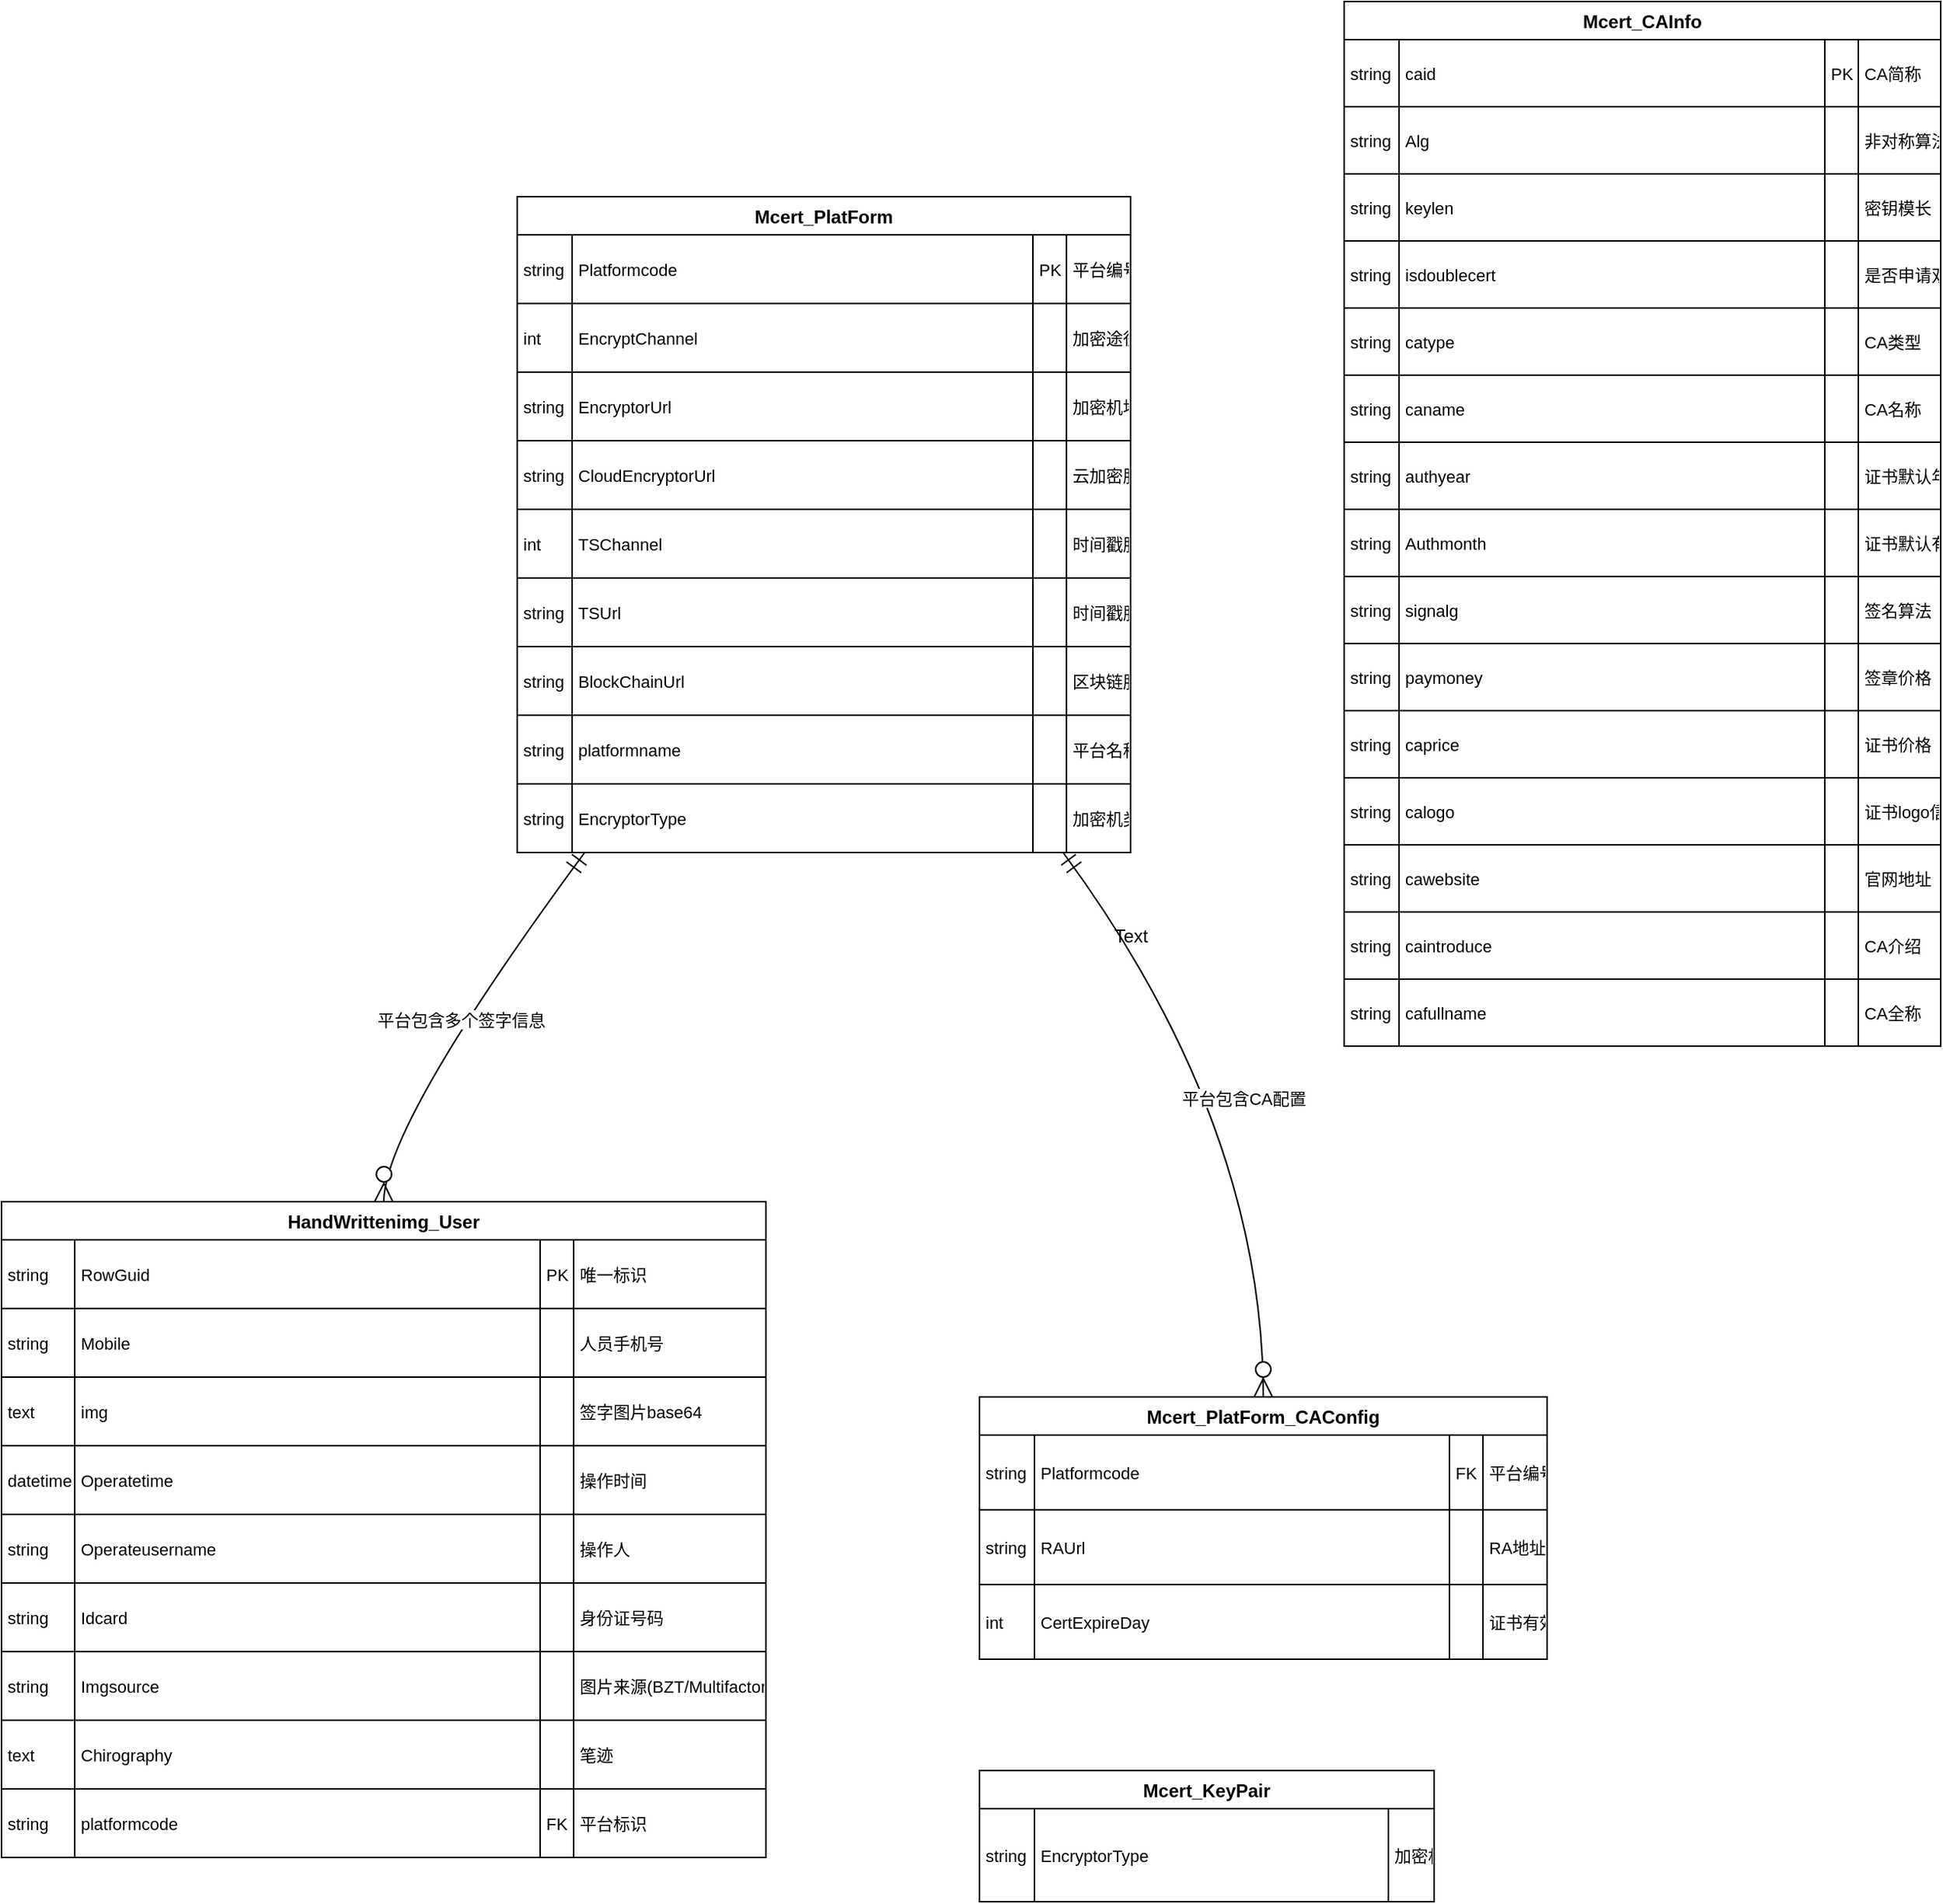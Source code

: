 <mxfile version="27.0.8">
  <diagram name="第 1 页" id="L--Elumcw08Tw2xg26VG">
    <mxGraphModel dx="2363" dy="141" grid="1" gridSize="10" guides="1" tooltips="1" connect="1" arrows="1" fold="1" page="1" pageScale="1" pageWidth="827" pageHeight="1169" math="0" shadow="0">
      <root>
        <mxCell id="0" />
        <mxCell id="1" parent="0" />
        <mxCell id="2jdCmCGPF42LWX5_Cr1L-316" value="HandWrittenimg_User" style="shape=table;startSize=25;container=1;collapsible=0;childLayout=tableLayout;fixedRows=1;rowLines=1;fontStyle=1;align=center;resizeLast=1;" vertex="1" parent="1">
          <mxGeometry x="20" y="2277" width="501" height="430" as="geometry" />
        </mxCell>
        <mxCell id="2jdCmCGPF42LWX5_Cr1L-317" style="shape=tableRow;horizontal=0;startSize=0;swimlaneHead=0;swimlaneBody=0;fillColor=none;collapsible=0;dropTarget=0;points=[[0,0.5],[1,0.5]];portConstraint=eastwest;top=0;left=0;right=0;bottom=0;" vertex="1" parent="2jdCmCGPF42LWX5_Cr1L-316">
          <mxGeometry y="25" width="501" height="45" as="geometry" />
        </mxCell>
        <mxCell id="2jdCmCGPF42LWX5_Cr1L-318" value="string" style="shape=partialRectangle;connectable=0;fillColor=none;top=0;left=0;bottom=0;right=0;align=left;spacingLeft=2;overflow=hidden;fontSize=11;" vertex="1" parent="2jdCmCGPF42LWX5_Cr1L-317">
          <mxGeometry width="48" height="45" as="geometry">
            <mxRectangle width="48" height="45" as="alternateBounds" />
          </mxGeometry>
        </mxCell>
        <mxCell id="2jdCmCGPF42LWX5_Cr1L-319" value="RowGuid" style="shape=partialRectangle;connectable=0;fillColor=none;top=0;left=0;bottom=0;right=0;align=left;spacingLeft=2;overflow=hidden;fontSize=11;" vertex="1" parent="2jdCmCGPF42LWX5_Cr1L-317">
          <mxGeometry x="48" width="305" height="45" as="geometry">
            <mxRectangle width="305" height="45" as="alternateBounds" />
          </mxGeometry>
        </mxCell>
        <mxCell id="2jdCmCGPF42LWX5_Cr1L-320" value="PK" style="shape=partialRectangle;connectable=0;fillColor=none;top=0;left=0;bottom=0;right=0;align=left;spacingLeft=2;overflow=hidden;fontSize=11;" vertex="1" parent="2jdCmCGPF42LWX5_Cr1L-317">
          <mxGeometry x="353" width="22" height="45" as="geometry">
            <mxRectangle width="22" height="45" as="alternateBounds" />
          </mxGeometry>
        </mxCell>
        <mxCell id="2jdCmCGPF42LWX5_Cr1L-321" value="唯一标识" style="shape=partialRectangle;connectable=0;fillColor=none;top=0;left=0;bottom=0;right=0;align=left;spacingLeft=2;overflow=hidden;fontSize=11;" vertex="1" parent="2jdCmCGPF42LWX5_Cr1L-317">
          <mxGeometry x="375" width="126" height="45" as="geometry">
            <mxRectangle width="126" height="45" as="alternateBounds" />
          </mxGeometry>
        </mxCell>
        <mxCell id="2jdCmCGPF42LWX5_Cr1L-322" style="shape=tableRow;horizontal=0;startSize=0;swimlaneHead=0;swimlaneBody=0;fillColor=none;collapsible=0;dropTarget=0;points=[[0,0.5],[1,0.5]];portConstraint=eastwest;top=0;left=0;right=0;bottom=0;" vertex="1" parent="2jdCmCGPF42LWX5_Cr1L-316">
          <mxGeometry y="70" width="501" height="45" as="geometry" />
        </mxCell>
        <mxCell id="2jdCmCGPF42LWX5_Cr1L-323" value="string" style="shape=partialRectangle;connectable=0;fillColor=none;top=0;left=0;bottom=0;right=0;align=left;spacingLeft=2;overflow=hidden;fontSize=11;" vertex="1" parent="2jdCmCGPF42LWX5_Cr1L-322">
          <mxGeometry width="48" height="45" as="geometry">
            <mxRectangle width="48" height="45" as="alternateBounds" />
          </mxGeometry>
        </mxCell>
        <mxCell id="2jdCmCGPF42LWX5_Cr1L-324" value="Mobile" style="shape=partialRectangle;connectable=0;fillColor=none;top=0;left=0;bottom=0;right=0;align=left;spacingLeft=2;overflow=hidden;fontSize=11;" vertex="1" parent="2jdCmCGPF42LWX5_Cr1L-322">
          <mxGeometry x="48" width="305" height="45" as="geometry">
            <mxRectangle width="305" height="45" as="alternateBounds" />
          </mxGeometry>
        </mxCell>
        <mxCell id="2jdCmCGPF42LWX5_Cr1L-325" value="" style="shape=partialRectangle;connectable=0;fillColor=none;top=0;left=0;bottom=0;right=0;align=left;spacingLeft=2;overflow=hidden;fontSize=11;" vertex="1" parent="2jdCmCGPF42LWX5_Cr1L-322">
          <mxGeometry x="353" width="22" height="45" as="geometry">
            <mxRectangle width="22" height="45" as="alternateBounds" />
          </mxGeometry>
        </mxCell>
        <mxCell id="2jdCmCGPF42LWX5_Cr1L-326" value="人员手机号" style="shape=partialRectangle;connectable=0;fillColor=none;top=0;left=0;bottom=0;right=0;align=left;spacingLeft=2;overflow=hidden;fontSize=11;" vertex="1" parent="2jdCmCGPF42LWX5_Cr1L-322">
          <mxGeometry x="375" width="126" height="45" as="geometry">
            <mxRectangle width="126" height="45" as="alternateBounds" />
          </mxGeometry>
        </mxCell>
        <mxCell id="2jdCmCGPF42LWX5_Cr1L-327" style="shape=tableRow;horizontal=0;startSize=0;swimlaneHead=0;swimlaneBody=0;fillColor=none;collapsible=0;dropTarget=0;points=[[0,0.5],[1,0.5]];portConstraint=eastwest;top=0;left=0;right=0;bottom=0;" vertex="1" parent="2jdCmCGPF42LWX5_Cr1L-316">
          <mxGeometry y="115" width="501" height="45" as="geometry" />
        </mxCell>
        <mxCell id="2jdCmCGPF42LWX5_Cr1L-328" value="text" style="shape=partialRectangle;connectable=0;fillColor=none;top=0;left=0;bottom=0;right=0;align=left;spacingLeft=2;overflow=hidden;fontSize=11;" vertex="1" parent="2jdCmCGPF42LWX5_Cr1L-327">
          <mxGeometry width="48" height="45" as="geometry">
            <mxRectangle width="48" height="45" as="alternateBounds" />
          </mxGeometry>
        </mxCell>
        <mxCell id="2jdCmCGPF42LWX5_Cr1L-329" value="img" style="shape=partialRectangle;connectable=0;fillColor=none;top=0;left=0;bottom=0;right=0;align=left;spacingLeft=2;overflow=hidden;fontSize=11;" vertex="1" parent="2jdCmCGPF42LWX5_Cr1L-327">
          <mxGeometry x="48" width="305" height="45" as="geometry">
            <mxRectangle width="305" height="45" as="alternateBounds" />
          </mxGeometry>
        </mxCell>
        <mxCell id="2jdCmCGPF42LWX5_Cr1L-330" value="" style="shape=partialRectangle;connectable=0;fillColor=none;top=0;left=0;bottom=0;right=0;align=left;spacingLeft=2;overflow=hidden;fontSize=11;" vertex="1" parent="2jdCmCGPF42LWX5_Cr1L-327">
          <mxGeometry x="353" width="22" height="45" as="geometry">
            <mxRectangle width="22" height="45" as="alternateBounds" />
          </mxGeometry>
        </mxCell>
        <mxCell id="2jdCmCGPF42LWX5_Cr1L-331" value="签字图片base64" style="shape=partialRectangle;connectable=0;fillColor=none;top=0;left=0;bottom=0;right=0;align=left;spacingLeft=2;overflow=hidden;fontSize=11;" vertex="1" parent="2jdCmCGPF42LWX5_Cr1L-327">
          <mxGeometry x="375" width="126" height="45" as="geometry">
            <mxRectangle width="126" height="45" as="alternateBounds" />
          </mxGeometry>
        </mxCell>
        <mxCell id="2jdCmCGPF42LWX5_Cr1L-332" style="shape=tableRow;horizontal=0;startSize=0;swimlaneHead=0;swimlaneBody=0;fillColor=none;collapsible=0;dropTarget=0;points=[[0,0.5],[1,0.5]];portConstraint=eastwest;top=0;left=0;right=0;bottom=0;" vertex="1" parent="2jdCmCGPF42LWX5_Cr1L-316">
          <mxGeometry y="160" width="501" height="45" as="geometry" />
        </mxCell>
        <mxCell id="2jdCmCGPF42LWX5_Cr1L-333" value="datetime" style="shape=partialRectangle;connectable=0;fillColor=none;top=0;left=0;bottom=0;right=0;align=left;spacingLeft=2;overflow=hidden;fontSize=11;" vertex="1" parent="2jdCmCGPF42LWX5_Cr1L-332">
          <mxGeometry width="48" height="45" as="geometry">
            <mxRectangle width="48" height="45" as="alternateBounds" />
          </mxGeometry>
        </mxCell>
        <mxCell id="2jdCmCGPF42LWX5_Cr1L-334" value="Operatetime" style="shape=partialRectangle;connectable=0;fillColor=none;top=0;left=0;bottom=0;right=0;align=left;spacingLeft=2;overflow=hidden;fontSize=11;" vertex="1" parent="2jdCmCGPF42LWX5_Cr1L-332">
          <mxGeometry x="48" width="305" height="45" as="geometry">
            <mxRectangle width="305" height="45" as="alternateBounds" />
          </mxGeometry>
        </mxCell>
        <mxCell id="2jdCmCGPF42LWX5_Cr1L-335" value="" style="shape=partialRectangle;connectable=0;fillColor=none;top=0;left=0;bottom=0;right=0;align=left;spacingLeft=2;overflow=hidden;fontSize=11;" vertex="1" parent="2jdCmCGPF42LWX5_Cr1L-332">
          <mxGeometry x="353" width="22" height="45" as="geometry">
            <mxRectangle width="22" height="45" as="alternateBounds" />
          </mxGeometry>
        </mxCell>
        <mxCell id="2jdCmCGPF42LWX5_Cr1L-336" value="操作时间" style="shape=partialRectangle;connectable=0;fillColor=none;top=0;left=0;bottom=0;right=0;align=left;spacingLeft=2;overflow=hidden;fontSize=11;" vertex="1" parent="2jdCmCGPF42LWX5_Cr1L-332">
          <mxGeometry x="375" width="126" height="45" as="geometry">
            <mxRectangle width="126" height="45" as="alternateBounds" />
          </mxGeometry>
        </mxCell>
        <mxCell id="2jdCmCGPF42LWX5_Cr1L-337" style="shape=tableRow;horizontal=0;startSize=0;swimlaneHead=0;swimlaneBody=0;fillColor=none;collapsible=0;dropTarget=0;points=[[0,0.5],[1,0.5]];portConstraint=eastwest;top=0;left=0;right=0;bottom=0;" vertex="1" parent="2jdCmCGPF42LWX5_Cr1L-316">
          <mxGeometry y="205" width="501" height="45" as="geometry" />
        </mxCell>
        <mxCell id="2jdCmCGPF42LWX5_Cr1L-338" value="string" style="shape=partialRectangle;connectable=0;fillColor=none;top=0;left=0;bottom=0;right=0;align=left;spacingLeft=2;overflow=hidden;fontSize=11;" vertex="1" parent="2jdCmCGPF42LWX5_Cr1L-337">
          <mxGeometry width="48" height="45" as="geometry">
            <mxRectangle width="48" height="45" as="alternateBounds" />
          </mxGeometry>
        </mxCell>
        <mxCell id="2jdCmCGPF42LWX5_Cr1L-339" value="Operateusername" style="shape=partialRectangle;connectable=0;fillColor=none;top=0;left=0;bottom=0;right=0;align=left;spacingLeft=2;overflow=hidden;fontSize=11;" vertex="1" parent="2jdCmCGPF42LWX5_Cr1L-337">
          <mxGeometry x="48" width="305" height="45" as="geometry">
            <mxRectangle width="305" height="45" as="alternateBounds" />
          </mxGeometry>
        </mxCell>
        <mxCell id="2jdCmCGPF42LWX5_Cr1L-340" value="" style="shape=partialRectangle;connectable=0;fillColor=none;top=0;left=0;bottom=0;right=0;align=left;spacingLeft=2;overflow=hidden;fontSize=11;" vertex="1" parent="2jdCmCGPF42LWX5_Cr1L-337">
          <mxGeometry x="353" width="22" height="45" as="geometry">
            <mxRectangle width="22" height="45" as="alternateBounds" />
          </mxGeometry>
        </mxCell>
        <mxCell id="2jdCmCGPF42LWX5_Cr1L-341" value="操作人" style="shape=partialRectangle;connectable=0;fillColor=none;top=0;left=0;bottom=0;right=0;align=left;spacingLeft=2;overflow=hidden;fontSize=11;" vertex="1" parent="2jdCmCGPF42LWX5_Cr1L-337">
          <mxGeometry x="375" width="126" height="45" as="geometry">
            <mxRectangle width="126" height="45" as="alternateBounds" />
          </mxGeometry>
        </mxCell>
        <mxCell id="2jdCmCGPF42LWX5_Cr1L-342" style="shape=tableRow;horizontal=0;startSize=0;swimlaneHead=0;swimlaneBody=0;fillColor=none;collapsible=0;dropTarget=0;points=[[0,0.5],[1,0.5]];portConstraint=eastwest;top=0;left=0;right=0;bottom=0;" vertex="1" parent="2jdCmCGPF42LWX5_Cr1L-316">
          <mxGeometry y="250" width="501" height="45" as="geometry" />
        </mxCell>
        <mxCell id="2jdCmCGPF42LWX5_Cr1L-343" value="string" style="shape=partialRectangle;connectable=0;fillColor=none;top=0;left=0;bottom=0;right=0;align=left;spacingLeft=2;overflow=hidden;fontSize=11;" vertex="1" parent="2jdCmCGPF42LWX5_Cr1L-342">
          <mxGeometry width="48" height="45" as="geometry">
            <mxRectangle width="48" height="45" as="alternateBounds" />
          </mxGeometry>
        </mxCell>
        <mxCell id="2jdCmCGPF42LWX5_Cr1L-344" value="Idcard" style="shape=partialRectangle;connectable=0;fillColor=none;top=0;left=0;bottom=0;right=0;align=left;spacingLeft=2;overflow=hidden;fontSize=11;" vertex="1" parent="2jdCmCGPF42LWX5_Cr1L-342">
          <mxGeometry x="48" width="305" height="45" as="geometry">
            <mxRectangle width="305" height="45" as="alternateBounds" />
          </mxGeometry>
        </mxCell>
        <mxCell id="2jdCmCGPF42LWX5_Cr1L-345" value="" style="shape=partialRectangle;connectable=0;fillColor=none;top=0;left=0;bottom=0;right=0;align=left;spacingLeft=2;overflow=hidden;fontSize=11;" vertex="1" parent="2jdCmCGPF42LWX5_Cr1L-342">
          <mxGeometry x="353" width="22" height="45" as="geometry">
            <mxRectangle width="22" height="45" as="alternateBounds" />
          </mxGeometry>
        </mxCell>
        <mxCell id="2jdCmCGPF42LWX5_Cr1L-346" value="身份证号码" style="shape=partialRectangle;connectable=0;fillColor=none;top=0;left=0;bottom=0;right=0;align=left;spacingLeft=2;overflow=hidden;fontSize=11;" vertex="1" parent="2jdCmCGPF42LWX5_Cr1L-342">
          <mxGeometry x="375" width="126" height="45" as="geometry">
            <mxRectangle width="126" height="45" as="alternateBounds" />
          </mxGeometry>
        </mxCell>
        <mxCell id="2jdCmCGPF42LWX5_Cr1L-347" style="shape=tableRow;horizontal=0;startSize=0;swimlaneHead=0;swimlaneBody=0;fillColor=none;collapsible=0;dropTarget=0;points=[[0,0.5],[1,0.5]];portConstraint=eastwest;top=0;left=0;right=0;bottom=0;" vertex="1" parent="2jdCmCGPF42LWX5_Cr1L-316">
          <mxGeometry y="295" width="501" height="45" as="geometry" />
        </mxCell>
        <mxCell id="2jdCmCGPF42LWX5_Cr1L-348" value="string" style="shape=partialRectangle;connectable=0;fillColor=none;top=0;left=0;bottom=0;right=0;align=left;spacingLeft=2;overflow=hidden;fontSize=11;" vertex="1" parent="2jdCmCGPF42LWX5_Cr1L-347">
          <mxGeometry width="48" height="45" as="geometry">
            <mxRectangle width="48" height="45" as="alternateBounds" />
          </mxGeometry>
        </mxCell>
        <mxCell id="2jdCmCGPF42LWX5_Cr1L-349" value="Imgsource" style="shape=partialRectangle;connectable=0;fillColor=none;top=0;left=0;bottom=0;right=0;align=left;spacingLeft=2;overflow=hidden;fontSize=11;" vertex="1" parent="2jdCmCGPF42LWX5_Cr1L-347">
          <mxGeometry x="48" width="305" height="45" as="geometry">
            <mxRectangle width="305" height="45" as="alternateBounds" />
          </mxGeometry>
        </mxCell>
        <mxCell id="2jdCmCGPF42LWX5_Cr1L-350" value="" style="shape=partialRectangle;connectable=0;fillColor=none;top=0;left=0;bottom=0;right=0;align=left;spacingLeft=2;overflow=hidden;fontSize=11;" vertex="1" parent="2jdCmCGPF42LWX5_Cr1L-347">
          <mxGeometry x="353" width="22" height="45" as="geometry">
            <mxRectangle width="22" height="45" as="alternateBounds" />
          </mxGeometry>
        </mxCell>
        <mxCell id="2jdCmCGPF42LWX5_Cr1L-351" value="图片来源(BZT/Multifactor)" style="shape=partialRectangle;connectable=0;fillColor=none;top=0;left=0;bottom=0;right=0;align=left;spacingLeft=2;overflow=hidden;fontSize=11;" vertex="1" parent="2jdCmCGPF42LWX5_Cr1L-347">
          <mxGeometry x="375" width="126" height="45" as="geometry">
            <mxRectangle width="126" height="45" as="alternateBounds" />
          </mxGeometry>
        </mxCell>
        <mxCell id="2jdCmCGPF42LWX5_Cr1L-352" style="shape=tableRow;horizontal=0;startSize=0;swimlaneHead=0;swimlaneBody=0;fillColor=none;collapsible=0;dropTarget=0;points=[[0,0.5],[1,0.5]];portConstraint=eastwest;top=0;left=0;right=0;bottom=0;" vertex="1" parent="2jdCmCGPF42LWX5_Cr1L-316">
          <mxGeometry y="340" width="501" height="45" as="geometry" />
        </mxCell>
        <mxCell id="2jdCmCGPF42LWX5_Cr1L-353" value="text" style="shape=partialRectangle;connectable=0;fillColor=none;top=0;left=0;bottom=0;right=0;align=left;spacingLeft=2;overflow=hidden;fontSize=11;" vertex="1" parent="2jdCmCGPF42LWX5_Cr1L-352">
          <mxGeometry width="48" height="45" as="geometry">
            <mxRectangle width="48" height="45" as="alternateBounds" />
          </mxGeometry>
        </mxCell>
        <mxCell id="2jdCmCGPF42LWX5_Cr1L-354" value="Chirography" style="shape=partialRectangle;connectable=0;fillColor=none;top=0;left=0;bottom=0;right=0;align=left;spacingLeft=2;overflow=hidden;fontSize=11;" vertex="1" parent="2jdCmCGPF42LWX5_Cr1L-352">
          <mxGeometry x="48" width="305" height="45" as="geometry">
            <mxRectangle width="305" height="45" as="alternateBounds" />
          </mxGeometry>
        </mxCell>
        <mxCell id="2jdCmCGPF42LWX5_Cr1L-355" value="" style="shape=partialRectangle;connectable=0;fillColor=none;top=0;left=0;bottom=0;right=0;align=left;spacingLeft=2;overflow=hidden;fontSize=11;" vertex="1" parent="2jdCmCGPF42LWX5_Cr1L-352">
          <mxGeometry x="353" width="22" height="45" as="geometry">
            <mxRectangle width="22" height="45" as="alternateBounds" />
          </mxGeometry>
        </mxCell>
        <mxCell id="2jdCmCGPF42LWX5_Cr1L-356" value="笔迹" style="shape=partialRectangle;connectable=0;fillColor=none;top=0;left=0;bottom=0;right=0;align=left;spacingLeft=2;overflow=hidden;fontSize=11;" vertex="1" parent="2jdCmCGPF42LWX5_Cr1L-352">
          <mxGeometry x="375" width="126" height="45" as="geometry">
            <mxRectangle width="126" height="45" as="alternateBounds" />
          </mxGeometry>
        </mxCell>
        <mxCell id="2jdCmCGPF42LWX5_Cr1L-357" style="shape=tableRow;horizontal=0;startSize=0;swimlaneHead=0;swimlaneBody=0;fillColor=none;collapsible=0;dropTarget=0;points=[[0,0.5],[1,0.5]];portConstraint=eastwest;top=0;left=0;right=0;bottom=0;" vertex="1" parent="2jdCmCGPF42LWX5_Cr1L-316">
          <mxGeometry y="385" width="501" height="45" as="geometry" />
        </mxCell>
        <mxCell id="2jdCmCGPF42LWX5_Cr1L-358" value="string" style="shape=partialRectangle;connectable=0;fillColor=none;top=0;left=0;bottom=0;right=0;align=left;spacingLeft=2;overflow=hidden;fontSize=11;" vertex="1" parent="2jdCmCGPF42LWX5_Cr1L-357">
          <mxGeometry width="48" height="45" as="geometry">
            <mxRectangle width="48" height="45" as="alternateBounds" />
          </mxGeometry>
        </mxCell>
        <mxCell id="2jdCmCGPF42LWX5_Cr1L-359" value="platformcode" style="shape=partialRectangle;connectable=0;fillColor=none;top=0;left=0;bottom=0;right=0;align=left;spacingLeft=2;overflow=hidden;fontSize=11;" vertex="1" parent="2jdCmCGPF42LWX5_Cr1L-357">
          <mxGeometry x="48" width="305" height="45" as="geometry">
            <mxRectangle width="305" height="45" as="alternateBounds" />
          </mxGeometry>
        </mxCell>
        <mxCell id="2jdCmCGPF42LWX5_Cr1L-360" value="FK" style="shape=partialRectangle;connectable=0;fillColor=none;top=0;left=0;bottom=0;right=0;align=left;spacingLeft=2;overflow=hidden;fontSize=11;" vertex="1" parent="2jdCmCGPF42LWX5_Cr1L-357">
          <mxGeometry x="353" width="22" height="45" as="geometry">
            <mxRectangle width="22" height="45" as="alternateBounds" />
          </mxGeometry>
        </mxCell>
        <mxCell id="2jdCmCGPF42LWX5_Cr1L-361" value="平台标识" style="shape=partialRectangle;connectable=0;fillColor=none;top=0;left=0;bottom=0;right=0;align=left;spacingLeft=2;overflow=hidden;fontSize=11;" vertex="1" parent="2jdCmCGPF42LWX5_Cr1L-357">
          <mxGeometry x="375" width="126" height="45" as="geometry">
            <mxRectangle width="126" height="45" as="alternateBounds" />
          </mxGeometry>
        </mxCell>
        <mxCell id="2jdCmCGPF42LWX5_Cr1L-362" value="Mcert_PlatForm" style="shape=table;startSize=25;container=1;collapsible=0;childLayout=tableLayout;fixedRows=1;rowLines=1;fontStyle=1;align=center;resizeLast=1;" vertex="1" parent="1">
          <mxGeometry x="358" y="1618" width="402" height="430" as="geometry" />
        </mxCell>
        <mxCell id="2jdCmCGPF42LWX5_Cr1L-363" style="shape=tableRow;horizontal=0;startSize=0;swimlaneHead=0;swimlaneBody=0;fillColor=none;collapsible=0;dropTarget=0;points=[[0,0.5],[1,0.5]];portConstraint=eastwest;top=0;left=0;right=0;bottom=0;" vertex="1" parent="2jdCmCGPF42LWX5_Cr1L-362">
          <mxGeometry y="25" width="402" height="45" as="geometry" />
        </mxCell>
        <mxCell id="2jdCmCGPF42LWX5_Cr1L-364" value="string" style="shape=partialRectangle;connectable=0;fillColor=none;top=0;left=0;bottom=0;right=0;align=left;spacingLeft=2;overflow=hidden;fontSize=11;" vertex="1" parent="2jdCmCGPF42LWX5_Cr1L-363">
          <mxGeometry width="36" height="45" as="geometry">
            <mxRectangle width="36" height="45" as="alternateBounds" />
          </mxGeometry>
        </mxCell>
        <mxCell id="2jdCmCGPF42LWX5_Cr1L-365" value="Platformcode" style="shape=partialRectangle;connectable=0;fillColor=none;top=0;left=0;bottom=0;right=0;align=left;spacingLeft=2;overflow=hidden;fontSize=11;" vertex="1" parent="2jdCmCGPF42LWX5_Cr1L-363">
          <mxGeometry x="36" width="302" height="45" as="geometry">
            <mxRectangle width="302" height="45" as="alternateBounds" />
          </mxGeometry>
        </mxCell>
        <mxCell id="2jdCmCGPF42LWX5_Cr1L-366" value="PK" style="shape=partialRectangle;connectable=0;fillColor=none;top=0;left=0;bottom=0;right=0;align=left;spacingLeft=2;overflow=hidden;fontSize=11;" vertex="1" parent="2jdCmCGPF42LWX5_Cr1L-363">
          <mxGeometry x="338" width="22" height="45" as="geometry">
            <mxRectangle width="22" height="45" as="alternateBounds" />
          </mxGeometry>
        </mxCell>
        <mxCell id="2jdCmCGPF42LWX5_Cr1L-367" value="平台编号" style="shape=partialRectangle;connectable=0;fillColor=none;top=0;left=0;bottom=0;right=0;align=left;spacingLeft=2;overflow=hidden;fontSize=11;" vertex="1" parent="2jdCmCGPF42LWX5_Cr1L-363">
          <mxGeometry x="360" width="42" height="45" as="geometry">
            <mxRectangle width="42" height="45" as="alternateBounds" />
          </mxGeometry>
        </mxCell>
        <mxCell id="2jdCmCGPF42LWX5_Cr1L-368" style="shape=tableRow;horizontal=0;startSize=0;swimlaneHead=0;swimlaneBody=0;fillColor=none;collapsible=0;dropTarget=0;points=[[0,0.5],[1,0.5]];portConstraint=eastwest;top=0;left=0;right=0;bottom=0;" vertex="1" parent="2jdCmCGPF42LWX5_Cr1L-362">
          <mxGeometry y="70" width="402" height="45" as="geometry" />
        </mxCell>
        <mxCell id="2jdCmCGPF42LWX5_Cr1L-369" value="int" style="shape=partialRectangle;connectable=0;fillColor=none;top=0;left=0;bottom=0;right=0;align=left;spacingLeft=2;overflow=hidden;fontSize=11;" vertex="1" parent="2jdCmCGPF42LWX5_Cr1L-368">
          <mxGeometry width="36" height="45" as="geometry">
            <mxRectangle width="36" height="45" as="alternateBounds" />
          </mxGeometry>
        </mxCell>
        <mxCell id="2jdCmCGPF42LWX5_Cr1L-370" value="EncryptChannel" style="shape=partialRectangle;connectable=0;fillColor=none;top=0;left=0;bottom=0;right=0;align=left;spacingLeft=2;overflow=hidden;fontSize=11;" vertex="1" parent="2jdCmCGPF42LWX5_Cr1L-368">
          <mxGeometry x="36" width="302" height="45" as="geometry">
            <mxRectangle width="302" height="45" as="alternateBounds" />
          </mxGeometry>
        </mxCell>
        <mxCell id="2jdCmCGPF42LWX5_Cr1L-371" value="" style="shape=partialRectangle;connectable=0;fillColor=none;top=0;left=0;bottom=0;right=0;align=left;spacingLeft=2;overflow=hidden;fontSize=11;" vertex="1" parent="2jdCmCGPF42LWX5_Cr1L-368">
          <mxGeometry x="338" width="22" height="45" as="geometry">
            <mxRectangle width="22" height="45" as="alternateBounds" />
          </mxGeometry>
        </mxCell>
        <mxCell id="2jdCmCGPF42LWX5_Cr1L-372" value="加密途径" style="shape=partialRectangle;connectable=0;fillColor=none;top=0;left=0;bottom=0;right=0;align=left;spacingLeft=2;overflow=hidden;fontSize=11;" vertex="1" parent="2jdCmCGPF42LWX5_Cr1L-368">
          <mxGeometry x="360" width="42" height="45" as="geometry">
            <mxRectangle width="42" height="45" as="alternateBounds" />
          </mxGeometry>
        </mxCell>
        <mxCell id="2jdCmCGPF42LWX5_Cr1L-373" style="shape=tableRow;horizontal=0;startSize=0;swimlaneHead=0;swimlaneBody=0;fillColor=none;collapsible=0;dropTarget=0;points=[[0,0.5],[1,0.5]];portConstraint=eastwest;top=0;left=0;right=0;bottom=0;" vertex="1" parent="2jdCmCGPF42LWX5_Cr1L-362">
          <mxGeometry y="115" width="402" height="45" as="geometry" />
        </mxCell>
        <mxCell id="2jdCmCGPF42LWX5_Cr1L-374" value="string" style="shape=partialRectangle;connectable=0;fillColor=none;top=0;left=0;bottom=0;right=0;align=left;spacingLeft=2;overflow=hidden;fontSize=11;" vertex="1" parent="2jdCmCGPF42LWX5_Cr1L-373">
          <mxGeometry width="36" height="45" as="geometry">
            <mxRectangle width="36" height="45" as="alternateBounds" />
          </mxGeometry>
        </mxCell>
        <mxCell id="2jdCmCGPF42LWX5_Cr1L-375" value="EncryptorUrl" style="shape=partialRectangle;connectable=0;fillColor=none;top=0;left=0;bottom=0;right=0;align=left;spacingLeft=2;overflow=hidden;fontSize=11;" vertex="1" parent="2jdCmCGPF42LWX5_Cr1L-373">
          <mxGeometry x="36" width="302" height="45" as="geometry">
            <mxRectangle width="302" height="45" as="alternateBounds" />
          </mxGeometry>
        </mxCell>
        <mxCell id="2jdCmCGPF42LWX5_Cr1L-376" value="" style="shape=partialRectangle;connectable=0;fillColor=none;top=0;left=0;bottom=0;right=0;align=left;spacingLeft=2;overflow=hidden;fontSize=11;" vertex="1" parent="2jdCmCGPF42LWX5_Cr1L-373">
          <mxGeometry x="338" width="22" height="45" as="geometry">
            <mxRectangle width="22" height="45" as="alternateBounds" />
          </mxGeometry>
        </mxCell>
        <mxCell id="2jdCmCGPF42LWX5_Cr1L-377" value="加密机地址" style="shape=partialRectangle;connectable=0;fillColor=none;top=0;left=0;bottom=0;right=0;align=left;spacingLeft=2;overflow=hidden;fontSize=11;" vertex="1" parent="2jdCmCGPF42LWX5_Cr1L-373">
          <mxGeometry x="360" width="42" height="45" as="geometry">
            <mxRectangle width="42" height="45" as="alternateBounds" />
          </mxGeometry>
        </mxCell>
        <mxCell id="2jdCmCGPF42LWX5_Cr1L-378" style="shape=tableRow;horizontal=0;startSize=0;swimlaneHead=0;swimlaneBody=0;fillColor=none;collapsible=0;dropTarget=0;points=[[0,0.5],[1,0.5]];portConstraint=eastwest;top=0;left=0;right=0;bottom=0;" vertex="1" parent="2jdCmCGPF42LWX5_Cr1L-362">
          <mxGeometry y="160" width="402" height="45" as="geometry" />
        </mxCell>
        <mxCell id="2jdCmCGPF42LWX5_Cr1L-379" value="string" style="shape=partialRectangle;connectable=0;fillColor=none;top=0;left=0;bottom=0;right=0;align=left;spacingLeft=2;overflow=hidden;fontSize=11;" vertex="1" parent="2jdCmCGPF42LWX5_Cr1L-378">
          <mxGeometry width="36" height="45" as="geometry">
            <mxRectangle width="36" height="45" as="alternateBounds" />
          </mxGeometry>
        </mxCell>
        <mxCell id="2jdCmCGPF42LWX5_Cr1L-380" value="CloudEncryptorUrl" style="shape=partialRectangle;connectable=0;fillColor=none;top=0;left=0;bottom=0;right=0;align=left;spacingLeft=2;overflow=hidden;fontSize=11;" vertex="1" parent="2jdCmCGPF42LWX5_Cr1L-378">
          <mxGeometry x="36" width="302" height="45" as="geometry">
            <mxRectangle width="302" height="45" as="alternateBounds" />
          </mxGeometry>
        </mxCell>
        <mxCell id="2jdCmCGPF42LWX5_Cr1L-381" value="" style="shape=partialRectangle;connectable=0;fillColor=none;top=0;left=0;bottom=0;right=0;align=left;spacingLeft=2;overflow=hidden;fontSize=11;" vertex="1" parent="2jdCmCGPF42LWX5_Cr1L-378">
          <mxGeometry x="338" width="22" height="45" as="geometry">
            <mxRectangle width="22" height="45" as="alternateBounds" />
          </mxGeometry>
        </mxCell>
        <mxCell id="2jdCmCGPF42LWX5_Cr1L-382" value="云加密服务地址" style="shape=partialRectangle;connectable=0;fillColor=none;top=0;left=0;bottom=0;right=0;align=left;spacingLeft=2;overflow=hidden;fontSize=11;" vertex="1" parent="2jdCmCGPF42LWX5_Cr1L-378">
          <mxGeometry x="360" width="42" height="45" as="geometry">
            <mxRectangle width="42" height="45" as="alternateBounds" />
          </mxGeometry>
        </mxCell>
        <mxCell id="2jdCmCGPF42LWX5_Cr1L-383" style="shape=tableRow;horizontal=0;startSize=0;swimlaneHead=0;swimlaneBody=0;fillColor=none;collapsible=0;dropTarget=0;points=[[0,0.5],[1,0.5]];portConstraint=eastwest;top=0;left=0;right=0;bottom=0;" vertex="1" parent="2jdCmCGPF42LWX5_Cr1L-362">
          <mxGeometry y="205" width="402" height="45" as="geometry" />
        </mxCell>
        <mxCell id="2jdCmCGPF42LWX5_Cr1L-384" value="int" style="shape=partialRectangle;connectable=0;fillColor=none;top=0;left=0;bottom=0;right=0;align=left;spacingLeft=2;overflow=hidden;fontSize=11;" vertex="1" parent="2jdCmCGPF42LWX5_Cr1L-383">
          <mxGeometry width="36" height="45" as="geometry">
            <mxRectangle width="36" height="45" as="alternateBounds" />
          </mxGeometry>
        </mxCell>
        <mxCell id="2jdCmCGPF42LWX5_Cr1L-385" value="TSChannel" style="shape=partialRectangle;connectable=0;fillColor=none;top=0;left=0;bottom=0;right=0;align=left;spacingLeft=2;overflow=hidden;fontSize=11;" vertex="1" parent="2jdCmCGPF42LWX5_Cr1L-383">
          <mxGeometry x="36" width="302" height="45" as="geometry">
            <mxRectangle width="302" height="45" as="alternateBounds" />
          </mxGeometry>
        </mxCell>
        <mxCell id="2jdCmCGPF42LWX5_Cr1L-386" value="" style="shape=partialRectangle;connectable=0;fillColor=none;top=0;left=0;bottom=0;right=0;align=left;spacingLeft=2;overflow=hidden;fontSize=11;" vertex="1" parent="2jdCmCGPF42LWX5_Cr1L-383">
          <mxGeometry x="338" width="22" height="45" as="geometry">
            <mxRectangle width="22" height="45" as="alternateBounds" />
          </mxGeometry>
        </mxCell>
        <mxCell id="2jdCmCGPF42LWX5_Cr1L-387" value="时间戳服务途径" style="shape=partialRectangle;connectable=0;fillColor=none;top=0;left=0;bottom=0;right=0;align=left;spacingLeft=2;overflow=hidden;fontSize=11;" vertex="1" parent="2jdCmCGPF42LWX5_Cr1L-383">
          <mxGeometry x="360" width="42" height="45" as="geometry">
            <mxRectangle width="42" height="45" as="alternateBounds" />
          </mxGeometry>
        </mxCell>
        <mxCell id="2jdCmCGPF42LWX5_Cr1L-388" style="shape=tableRow;horizontal=0;startSize=0;swimlaneHead=0;swimlaneBody=0;fillColor=none;collapsible=0;dropTarget=0;points=[[0,0.5],[1,0.5]];portConstraint=eastwest;top=0;left=0;right=0;bottom=0;" vertex="1" parent="2jdCmCGPF42LWX5_Cr1L-362">
          <mxGeometry y="250" width="402" height="45" as="geometry" />
        </mxCell>
        <mxCell id="2jdCmCGPF42LWX5_Cr1L-389" value="string" style="shape=partialRectangle;connectable=0;fillColor=none;top=0;left=0;bottom=0;right=0;align=left;spacingLeft=2;overflow=hidden;fontSize=11;" vertex="1" parent="2jdCmCGPF42LWX5_Cr1L-388">
          <mxGeometry width="36" height="45" as="geometry">
            <mxRectangle width="36" height="45" as="alternateBounds" />
          </mxGeometry>
        </mxCell>
        <mxCell id="2jdCmCGPF42LWX5_Cr1L-390" value="TSUrl" style="shape=partialRectangle;connectable=0;fillColor=none;top=0;left=0;bottom=0;right=0;align=left;spacingLeft=2;overflow=hidden;fontSize=11;" vertex="1" parent="2jdCmCGPF42LWX5_Cr1L-388">
          <mxGeometry x="36" width="302" height="45" as="geometry">
            <mxRectangle width="302" height="45" as="alternateBounds" />
          </mxGeometry>
        </mxCell>
        <mxCell id="2jdCmCGPF42LWX5_Cr1L-391" value="" style="shape=partialRectangle;connectable=0;fillColor=none;top=0;left=0;bottom=0;right=0;align=left;spacingLeft=2;overflow=hidden;fontSize=11;" vertex="1" parent="2jdCmCGPF42LWX5_Cr1L-388">
          <mxGeometry x="338" width="22" height="45" as="geometry">
            <mxRectangle width="22" height="45" as="alternateBounds" />
          </mxGeometry>
        </mxCell>
        <mxCell id="2jdCmCGPF42LWX5_Cr1L-392" value="时间戳服务地址" style="shape=partialRectangle;connectable=0;fillColor=none;top=0;left=0;bottom=0;right=0;align=left;spacingLeft=2;overflow=hidden;fontSize=11;" vertex="1" parent="2jdCmCGPF42LWX5_Cr1L-388">
          <mxGeometry x="360" width="42" height="45" as="geometry">
            <mxRectangle width="42" height="45" as="alternateBounds" />
          </mxGeometry>
        </mxCell>
        <mxCell id="2jdCmCGPF42LWX5_Cr1L-393" style="shape=tableRow;horizontal=0;startSize=0;swimlaneHead=0;swimlaneBody=0;fillColor=none;collapsible=0;dropTarget=0;points=[[0,0.5],[1,0.5]];portConstraint=eastwest;top=0;left=0;right=0;bottom=0;" vertex="1" parent="2jdCmCGPF42LWX5_Cr1L-362">
          <mxGeometry y="295" width="402" height="45" as="geometry" />
        </mxCell>
        <mxCell id="2jdCmCGPF42LWX5_Cr1L-394" value="string" style="shape=partialRectangle;connectable=0;fillColor=none;top=0;left=0;bottom=0;right=0;align=left;spacingLeft=2;overflow=hidden;fontSize=11;" vertex="1" parent="2jdCmCGPF42LWX5_Cr1L-393">
          <mxGeometry width="36" height="45" as="geometry">
            <mxRectangle width="36" height="45" as="alternateBounds" />
          </mxGeometry>
        </mxCell>
        <mxCell id="2jdCmCGPF42LWX5_Cr1L-395" value="BlockChainUrl" style="shape=partialRectangle;connectable=0;fillColor=none;top=0;left=0;bottom=0;right=0;align=left;spacingLeft=2;overflow=hidden;fontSize=11;" vertex="1" parent="2jdCmCGPF42LWX5_Cr1L-393">
          <mxGeometry x="36" width="302" height="45" as="geometry">
            <mxRectangle width="302" height="45" as="alternateBounds" />
          </mxGeometry>
        </mxCell>
        <mxCell id="2jdCmCGPF42LWX5_Cr1L-396" value="" style="shape=partialRectangle;connectable=0;fillColor=none;top=0;left=0;bottom=0;right=0;align=left;spacingLeft=2;overflow=hidden;fontSize=11;" vertex="1" parent="2jdCmCGPF42LWX5_Cr1L-393">
          <mxGeometry x="338" width="22" height="45" as="geometry">
            <mxRectangle width="22" height="45" as="alternateBounds" />
          </mxGeometry>
        </mxCell>
        <mxCell id="2jdCmCGPF42LWX5_Cr1L-397" value="区块链服务地址" style="shape=partialRectangle;connectable=0;fillColor=none;top=0;left=0;bottom=0;right=0;align=left;spacingLeft=2;overflow=hidden;fontSize=11;" vertex="1" parent="2jdCmCGPF42LWX5_Cr1L-393">
          <mxGeometry x="360" width="42" height="45" as="geometry">
            <mxRectangle width="42" height="45" as="alternateBounds" />
          </mxGeometry>
        </mxCell>
        <mxCell id="2jdCmCGPF42LWX5_Cr1L-398" style="shape=tableRow;horizontal=0;startSize=0;swimlaneHead=0;swimlaneBody=0;fillColor=none;collapsible=0;dropTarget=0;points=[[0,0.5],[1,0.5]];portConstraint=eastwest;top=0;left=0;right=0;bottom=0;" vertex="1" parent="2jdCmCGPF42LWX5_Cr1L-362">
          <mxGeometry y="340" width="402" height="45" as="geometry" />
        </mxCell>
        <mxCell id="2jdCmCGPF42LWX5_Cr1L-399" value="string" style="shape=partialRectangle;connectable=0;fillColor=none;top=0;left=0;bottom=0;right=0;align=left;spacingLeft=2;overflow=hidden;fontSize=11;" vertex="1" parent="2jdCmCGPF42LWX5_Cr1L-398">
          <mxGeometry width="36" height="45" as="geometry">
            <mxRectangle width="36" height="45" as="alternateBounds" />
          </mxGeometry>
        </mxCell>
        <mxCell id="2jdCmCGPF42LWX5_Cr1L-400" value="platformname" style="shape=partialRectangle;connectable=0;fillColor=none;top=0;left=0;bottom=0;right=0;align=left;spacingLeft=2;overflow=hidden;fontSize=11;" vertex="1" parent="2jdCmCGPF42LWX5_Cr1L-398">
          <mxGeometry x="36" width="302" height="45" as="geometry">
            <mxRectangle width="302" height="45" as="alternateBounds" />
          </mxGeometry>
        </mxCell>
        <mxCell id="2jdCmCGPF42LWX5_Cr1L-401" value="" style="shape=partialRectangle;connectable=0;fillColor=none;top=0;left=0;bottom=0;right=0;align=left;spacingLeft=2;overflow=hidden;fontSize=11;" vertex="1" parent="2jdCmCGPF42LWX5_Cr1L-398">
          <mxGeometry x="338" width="22" height="45" as="geometry">
            <mxRectangle width="22" height="45" as="alternateBounds" />
          </mxGeometry>
        </mxCell>
        <mxCell id="2jdCmCGPF42LWX5_Cr1L-402" value="平台名称" style="shape=partialRectangle;connectable=0;fillColor=none;top=0;left=0;bottom=0;right=0;align=left;spacingLeft=2;overflow=hidden;fontSize=11;" vertex="1" parent="2jdCmCGPF42LWX5_Cr1L-398">
          <mxGeometry x="360" width="42" height="45" as="geometry">
            <mxRectangle width="42" height="45" as="alternateBounds" />
          </mxGeometry>
        </mxCell>
        <mxCell id="2jdCmCGPF42LWX5_Cr1L-403" style="shape=tableRow;horizontal=0;startSize=0;swimlaneHead=0;swimlaneBody=0;fillColor=none;collapsible=0;dropTarget=0;points=[[0,0.5],[1,0.5]];portConstraint=eastwest;top=0;left=0;right=0;bottom=0;" vertex="1" parent="2jdCmCGPF42LWX5_Cr1L-362">
          <mxGeometry y="385" width="402" height="45" as="geometry" />
        </mxCell>
        <mxCell id="2jdCmCGPF42LWX5_Cr1L-404" value="string" style="shape=partialRectangle;connectable=0;fillColor=none;top=0;left=0;bottom=0;right=0;align=left;spacingLeft=2;overflow=hidden;fontSize=11;" vertex="1" parent="2jdCmCGPF42LWX5_Cr1L-403">
          <mxGeometry width="36" height="45" as="geometry">
            <mxRectangle width="36" height="45" as="alternateBounds" />
          </mxGeometry>
        </mxCell>
        <mxCell id="2jdCmCGPF42LWX5_Cr1L-405" value="EncryptorType" style="shape=partialRectangle;connectable=0;fillColor=none;top=0;left=0;bottom=0;right=0;align=left;spacingLeft=2;overflow=hidden;fontSize=11;" vertex="1" parent="2jdCmCGPF42LWX5_Cr1L-403">
          <mxGeometry x="36" width="302" height="45" as="geometry">
            <mxRectangle width="302" height="45" as="alternateBounds" />
          </mxGeometry>
        </mxCell>
        <mxCell id="2jdCmCGPF42LWX5_Cr1L-406" value="" style="shape=partialRectangle;connectable=0;fillColor=none;top=0;left=0;bottom=0;right=0;align=left;spacingLeft=2;overflow=hidden;fontSize=11;" vertex="1" parent="2jdCmCGPF42LWX5_Cr1L-403">
          <mxGeometry x="338" width="22" height="45" as="geometry">
            <mxRectangle width="22" height="45" as="alternateBounds" />
          </mxGeometry>
        </mxCell>
        <mxCell id="2jdCmCGPF42LWX5_Cr1L-407" value="加密机类型" style="shape=partialRectangle;connectable=0;fillColor=none;top=0;left=0;bottom=0;right=0;align=left;spacingLeft=2;overflow=hidden;fontSize=11;" vertex="1" parent="2jdCmCGPF42LWX5_Cr1L-403">
          <mxGeometry x="360" width="42" height="45" as="geometry">
            <mxRectangle width="42" height="45" as="alternateBounds" />
          </mxGeometry>
        </mxCell>
        <mxCell id="2jdCmCGPF42LWX5_Cr1L-408" value="Mcert_PlatForm_CAConfig" style="shape=table;startSize=25;container=1;collapsible=0;childLayout=tableLayout;fixedRows=1;rowLines=1;fontStyle=1;align=center;resizeLast=1;" vertex="1" parent="1">
          <mxGeometry x="661" y="2405" width="372" height="172" as="geometry" />
        </mxCell>
        <mxCell id="2jdCmCGPF42LWX5_Cr1L-409" style="shape=tableRow;horizontal=0;startSize=0;swimlaneHead=0;swimlaneBody=0;fillColor=none;collapsible=0;dropTarget=0;points=[[0,0.5],[1,0.5]];portConstraint=eastwest;top=0;left=0;right=0;bottom=0;" vertex="1" parent="2jdCmCGPF42LWX5_Cr1L-408">
          <mxGeometry y="25" width="372" height="49" as="geometry" />
        </mxCell>
        <mxCell id="2jdCmCGPF42LWX5_Cr1L-410" value="string" style="shape=partialRectangle;connectable=0;fillColor=none;top=0;left=0;bottom=0;right=0;align=left;spacingLeft=2;overflow=hidden;fontSize=11;" vertex="1" parent="2jdCmCGPF42LWX5_Cr1L-409">
          <mxGeometry width="36" height="49" as="geometry">
            <mxRectangle width="36" height="49" as="alternateBounds" />
          </mxGeometry>
        </mxCell>
        <mxCell id="2jdCmCGPF42LWX5_Cr1L-411" value="Platformcode" style="shape=partialRectangle;connectable=0;fillColor=none;top=0;left=0;bottom=0;right=0;align=left;spacingLeft=2;overflow=hidden;fontSize=11;" vertex="1" parent="2jdCmCGPF42LWX5_Cr1L-409">
          <mxGeometry x="36" width="272" height="49" as="geometry">
            <mxRectangle width="272" height="49" as="alternateBounds" />
          </mxGeometry>
        </mxCell>
        <mxCell id="2jdCmCGPF42LWX5_Cr1L-412" value="FK" style="shape=partialRectangle;connectable=0;fillColor=none;top=0;left=0;bottom=0;right=0;align=left;spacingLeft=2;overflow=hidden;fontSize=11;" vertex="1" parent="2jdCmCGPF42LWX5_Cr1L-409">
          <mxGeometry x="308" width="22" height="49" as="geometry">
            <mxRectangle width="22" height="49" as="alternateBounds" />
          </mxGeometry>
        </mxCell>
        <mxCell id="2jdCmCGPF42LWX5_Cr1L-413" value="平台编号" style="shape=partialRectangle;connectable=0;fillColor=none;top=0;left=0;bottom=0;right=0;align=left;spacingLeft=2;overflow=hidden;fontSize=11;" vertex="1" parent="2jdCmCGPF42LWX5_Cr1L-409">
          <mxGeometry x="330" width="42" height="49" as="geometry">
            <mxRectangle width="42" height="49" as="alternateBounds" />
          </mxGeometry>
        </mxCell>
        <mxCell id="2jdCmCGPF42LWX5_Cr1L-414" style="shape=tableRow;horizontal=0;startSize=0;swimlaneHead=0;swimlaneBody=0;fillColor=none;collapsible=0;dropTarget=0;points=[[0,0.5],[1,0.5]];portConstraint=eastwest;top=0;left=0;right=0;bottom=0;" vertex="1" parent="2jdCmCGPF42LWX5_Cr1L-408">
          <mxGeometry y="74" width="372" height="49" as="geometry" />
        </mxCell>
        <mxCell id="2jdCmCGPF42LWX5_Cr1L-415" value="string" style="shape=partialRectangle;connectable=0;fillColor=none;top=0;left=0;bottom=0;right=0;align=left;spacingLeft=2;overflow=hidden;fontSize=11;" vertex="1" parent="2jdCmCGPF42LWX5_Cr1L-414">
          <mxGeometry width="36" height="49" as="geometry">
            <mxRectangle width="36" height="49" as="alternateBounds" />
          </mxGeometry>
        </mxCell>
        <mxCell id="2jdCmCGPF42LWX5_Cr1L-416" value="RAUrl" style="shape=partialRectangle;connectable=0;fillColor=none;top=0;left=0;bottom=0;right=0;align=left;spacingLeft=2;overflow=hidden;fontSize=11;" vertex="1" parent="2jdCmCGPF42LWX5_Cr1L-414">
          <mxGeometry x="36" width="272" height="49" as="geometry">
            <mxRectangle width="272" height="49" as="alternateBounds" />
          </mxGeometry>
        </mxCell>
        <mxCell id="2jdCmCGPF42LWX5_Cr1L-417" value="" style="shape=partialRectangle;connectable=0;fillColor=none;top=0;left=0;bottom=0;right=0;align=left;spacingLeft=2;overflow=hidden;fontSize=11;" vertex="1" parent="2jdCmCGPF42LWX5_Cr1L-414">
          <mxGeometry x="308" width="22" height="49" as="geometry">
            <mxRectangle width="22" height="49" as="alternateBounds" />
          </mxGeometry>
        </mxCell>
        <mxCell id="2jdCmCGPF42LWX5_Cr1L-418" value="RA地址" style="shape=partialRectangle;connectable=0;fillColor=none;top=0;left=0;bottom=0;right=0;align=left;spacingLeft=2;overflow=hidden;fontSize=11;" vertex="1" parent="2jdCmCGPF42LWX5_Cr1L-414">
          <mxGeometry x="330" width="42" height="49" as="geometry">
            <mxRectangle width="42" height="49" as="alternateBounds" />
          </mxGeometry>
        </mxCell>
        <mxCell id="2jdCmCGPF42LWX5_Cr1L-419" style="shape=tableRow;horizontal=0;startSize=0;swimlaneHead=0;swimlaneBody=0;fillColor=none;collapsible=0;dropTarget=0;points=[[0,0.5],[1,0.5]];portConstraint=eastwest;top=0;left=0;right=0;bottom=0;" vertex="1" parent="2jdCmCGPF42LWX5_Cr1L-408">
          <mxGeometry y="123" width="372" height="49" as="geometry" />
        </mxCell>
        <mxCell id="2jdCmCGPF42LWX5_Cr1L-420" value="int" style="shape=partialRectangle;connectable=0;fillColor=none;top=0;left=0;bottom=0;right=0;align=left;spacingLeft=2;overflow=hidden;fontSize=11;" vertex="1" parent="2jdCmCGPF42LWX5_Cr1L-419">
          <mxGeometry width="36" height="49" as="geometry">
            <mxRectangle width="36" height="49" as="alternateBounds" />
          </mxGeometry>
        </mxCell>
        <mxCell id="2jdCmCGPF42LWX5_Cr1L-421" value="CertExpireDay" style="shape=partialRectangle;connectable=0;fillColor=none;top=0;left=0;bottom=0;right=0;align=left;spacingLeft=2;overflow=hidden;fontSize=11;" vertex="1" parent="2jdCmCGPF42LWX5_Cr1L-419">
          <mxGeometry x="36" width="272" height="49" as="geometry">
            <mxRectangle width="272" height="49" as="alternateBounds" />
          </mxGeometry>
        </mxCell>
        <mxCell id="2jdCmCGPF42LWX5_Cr1L-422" value="" style="shape=partialRectangle;connectable=0;fillColor=none;top=0;left=0;bottom=0;right=0;align=left;spacingLeft=2;overflow=hidden;fontSize=11;" vertex="1" parent="2jdCmCGPF42LWX5_Cr1L-419">
          <mxGeometry x="308" width="22" height="49" as="geometry">
            <mxRectangle width="22" height="49" as="alternateBounds" />
          </mxGeometry>
        </mxCell>
        <mxCell id="2jdCmCGPF42LWX5_Cr1L-423" value="证书有效期天数" style="shape=partialRectangle;connectable=0;fillColor=none;top=0;left=0;bottom=0;right=0;align=left;spacingLeft=2;overflow=hidden;fontSize=11;" vertex="1" parent="2jdCmCGPF42LWX5_Cr1L-419">
          <mxGeometry x="330" width="42" height="49" as="geometry">
            <mxRectangle width="42" height="49" as="alternateBounds" />
          </mxGeometry>
        </mxCell>
        <mxCell id="2jdCmCGPF42LWX5_Cr1L-500" value="Mcert_KeyPair" style="shape=table;startSize=25;container=1;collapsible=0;childLayout=tableLayout;fixedRows=1;rowLines=1;fontStyle=1;align=center;resizeLast=1;" vertex="1" parent="1">
          <mxGeometry x="661" y="2650" width="298" height="86" as="geometry" />
        </mxCell>
        <mxCell id="2jdCmCGPF42LWX5_Cr1L-501" style="shape=tableRow;horizontal=0;startSize=0;swimlaneHead=0;swimlaneBody=0;fillColor=none;collapsible=0;dropTarget=0;points=[[0,0.5],[1,0.5]];portConstraint=eastwest;top=0;left=0;right=0;bottom=0;" vertex="1" parent="2jdCmCGPF42LWX5_Cr1L-500">
          <mxGeometry y="25" width="298" height="61" as="geometry" />
        </mxCell>
        <mxCell id="2jdCmCGPF42LWX5_Cr1L-502" value="string" style="shape=partialRectangle;connectable=0;fillColor=none;top=0;left=0;bottom=0;right=0;align=left;spacingLeft=2;overflow=hidden;fontSize=11;" vertex="1" parent="2jdCmCGPF42LWX5_Cr1L-501">
          <mxGeometry width="36" height="61" as="geometry">
            <mxRectangle width="36" height="61" as="alternateBounds" />
          </mxGeometry>
        </mxCell>
        <mxCell id="2jdCmCGPF42LWX5_Cr1L-503" value="EncryptorType" style="shape=partialRectangle;connectable=0;fillColor=none;top=0;left=0;bottom=0;right=0;align=left;spacingLeft=2;overflow=hidden;fontSize=11;" vertex="1" parent="2jdCmCGPF42LWX5_Cr1L-501">
          <mxGeometry x="36" width="232" height="61" as="geometry">
            <mxRectangle width="232" height="61" as="alternateBounds" />
          </mxGeometry>
        </mxCell>
        <mxCell id="2jdCmCGPF42LWX5_Cr1L-504" value="加密机厂商" style="shape=partialRectangle;connectable=0;fillColor=none;top=0;left=0;bottom=0;right=0;align=left;spacingLeft=2;overflow=hidden;fontSize=11;" vertex="1" parent="2jdCmCGPF42LWX5_Cr1L-501">
          <mxGeometry x="268" width="30" height="61" as="geometry">
            <mxRectangle width="30" height="61" as="alternateBounds" />
          </mxGeometry>
        </mxCell>
        <mxCell id="2jdCmCGPF42LWX5_Cr1L-424" value="Mcert_CAInfo" style="shape=table;startSize=25;container=1;collapsible=0;childLayout=tableLayout;fixedRows=1;rowLines=1;fontStyle=1;align=center;resizeLast=1;" vertex="1" parent="1">
          <mxGeometry x="900" y="1490" width="391" height="685" as="geometry" />
        </mxCell>
        <mxCell id="2jdCmCGPF42LWX5_Cr1L-425" style="shape=tableRow;horizontal=0;startSize=0;swimlaneHead=0;swimlaneBody=0;fillColor=none;collapsible=0;dropTarget=0;points=[[0,0.5],[1,0.5]];portConstraint=eastwest;top=0;left=0;right=0;bottom=0;" vertex="1" parent="2jdCmCGPF42LWX5_Cr1L-424">
          <mxGeometry y="25" width="391" height="44" as="geometry" />
        </mxCell>
        <mxCell id="2jdCmCGPF42LWX5_Cr1L-426" value="string" style="shape=partialRectangle;connectable=0;fillColor=none;top=0;left=0;bottom=0;right=0;align=left;spacingLeft=2;overflow=hidden;fontSize=11;" vertex="1" parent="2jdCmCGPF42LWX5_Cr1L-425">
          <mxGeometry width="36" height="44" as="geometry">
            <mxRectangle width="36" height="44" as="alternateBounds" />
          </mxGeometry>
        </mxCell>
        <mxCell id="2jdCmCGPF42LWX5_Cr1L-427" value="caid" style="shape=partialRectangle;connectable=0;fillColor=none;top=0;left=0;bottom=0;right=0;align=left;spacingLeft=2;overflow=hidden;fontSize=11;" vertex="1" parent="2jdCmCGPF42LWX5_Cr1L-425">
          <mxGeometry x="36" width="279" height="44" as="geometry">
            <mxRectangle width="279" height="44" as="alternateBounds" />
          </mxGeometry>
        </mxCell>
        <mxCell id="2jdCmCGPF42LWX5_Cr1L-428" value="PK" style="shape=partialRectangle;connectable=0;fillColor=none;top=0;left=0;bottom=0;right=0;align=left;spacingLeft=2;overflow=hidden;fontSize=11;" vertex="1" parent="2jdCmCGPF42LWX5_Cr1L-425">
          <mxGeometry x="315" width="22" height="44" as="geometry">
            <mxRectangle width="22" height="44" as="alternateBounds" />
          </mxGeometry>
        </mxCell>
        <mxCell id="2jdCmCGPF42LWX5_Cr1L-429" value="CA简称" style="shape=partialRectangle;connectable=0;fillColor=none;top=0;left=0;bottom=0;right=0;align=left;spacingLeft=2;overflow=hidden;fontSize=11;" vertex="1" parent="2jdCmCGPF42LWX5_Cr1L-425">
          <mxGeometry x="337" width="54" height="44" as="geometry">
            <mxRectangle width="54" height="44" as="alternateBounds" />
          </mxGeometry>
        </mxCell>
        <mxCell id="2jdCmCGPF42LWX5_Cr1L-430" style="shape=tableRow;horizontal=0;startSize=0;swimlaneHead=0;swimlaneBody=0;fillColor=none;collapsible=0;dropTarget=0;points=[[0,0.5],[1,0.5]];portConstraint=eastwest;top=0;left=0;right=0;bottom=0;" vertex="1" parent="2jdCmCGPF42LWX5_Cr1L-424">
          <mxGeometry y="69" width="391" height="44" as="geometry" />
        </mxCell>
        <mxCell id="2jdCmCGPF42LWX5_Cr1L-431" value="string" style="shape=partialRectangle;connectable=0;fillColor=none;top=0;left=0;bottom=0;right=0;align=left;spacingLeft=2;overflow=hidden;fontSize=11;" vertex="1" parent="2jdCmCGPF42LWX5_Cr1L-430">
          <mxGeometry width="36" height="44" as="geometry">
            <mxRectangle width="36" height="44" as="alternateBounds" />
          </mxGeometry>
        </mxCell>
        <mxCell id="2jdCmCGPF42LWX5_Cr1L-432" value="Alg" style="shape=partialRectangle;connectable=0;fillColor=none;top=0;left=0;bottom=0;right=0;align=left;spacingLeft=2;overflow=hidden;fontSize=11;" vertex="1" parent="2jdCmCGPF42LWX5_Cr1L-430">
          <mxGeometry x="36" width="279" height="44" as="geometry">
            <mxRectangle width="279" height="44" as="alternateBounds" />
          </mxGeometry>
        </mxCell>
        <mxCell id="2jdCmCGPF42LWX5_Cr1L-433" value="" style="shape=partialRectangle;connectable=0;fillColor=none;top=0;left=0;bottom=0;right=0;align=left;spacingLeft=2;overflow=hidden;fontSize=11;" vertex="1" parent="2jdCmCGPF42LWX5_Cr1L-430">
          <mxGeometry x="315" width="22" height="44" as="geometry">
            <mxRectangle width="22" height="44" as="alternateBounds" />
          </mxGeometry>
        </mxCell>
        <mxCell id="2jdCmCGPF42LWX5_Cr1L-434" value="非对称算法" style="shape=partialRectangle;connectable=0;fillColor=none;top=0;left=0;bottom=0;right=0;align=left;spacingLeft=2;overflow=hidden;fontSize=11;" vertex="1" parent="2jdCmCGPF42LWX5_Cr1L-430">
          <mxGeometry x="337" width="54" height="44" as="geometry">
            <mxRectangle width="54" height="44" as="alternateBounds" />
          </mxGeometry>
        </mxCell>
        <mxCell id="2jdCmCGPF42LWX5_Cr1L-435" style="shape=tableRow;horizontal=0;startSize=0;swimlaneHead=0;swimlaneBody=0;fillColor=none;collapsible=0;dropTarget=0;points=[[0,0.5],[1,0.5]];portConstraint=eastwest;top=0;left=0;right=0;bottom=0;" vertex="1" parent="2jdCmCGPF42LWX5_Cr1L-424">
          <mxGeometry y="113" width="391" height="44" as="geometry" />
        </mxCell>
        <mxCell id="2jdCmCGPF42LWX5_Cr1L-436" value="string" style="shape=partialRectangle;connectable=0;fillColor=none;top=0;left=0;bottom=0;right=0;align=left;spacingLeft=2;overflow=hidden;fontSize=11;" vertex="1" parent="2jdCmCGPF42LWX5_Cr1L-435">
          <mxGeometry width="36" height="44" as="geometry">
            <mxRectangle width="36" height="44" as="alternateBounds" />
          </mxGeometry>
        </mxCell>
        <mxCell id="2jdCmCGPF42LWX5_Cr1L-437" value="keylen" style="shape=partialRectangle;connectable=0;fillColor=none;top=0;left=0;bottom=0;right=0;align=left;spacingLeft=2;overflow=hidden;fontSize=11;" vertex="1" parent="2jdCmCGPF42LWX5_Cr1L-435">
          <mxGeometry x="36" width="279" height="44" as="geometry">
            <mxRectangle width="279" height="44" as="alternateBounds" />
          </mxGeometry>
        </mxCell>
        <mxCell id="2jdCmCGPF42LWX5_Cr1L-438" value="" style="shape=partialRectangle;connectable=0;fillColor=none;top=0;left=0;bottom=0;right=0;align=left;spacingLeft=2;overflow=hidden;fontSize=11;" vertex="1" parent="2jdCmCGPF42LWX5_Cr1L-435">
          <mxGeometry x="315" width="22" height="44" as="geometry">
            <mxRectangle width="22" height="44" as="alternateBounds" />
          </mxGeometry>
        </mxCell>
        <mxCell id="2jdCmCGPF42LWX5_Cr1L-439" value="密钥模长" style="shape=partialRectangle;connectable=0;fillColor=none;top=0;left=0;bottom=0;right=0;align=left;spacingLeft=2;overflow=hidden;fontSize=11;" vertex="1" parent="2jdCmCGPF42LWX5_Cr1L-435">
          <mxGeometry x="337" width="54" height="44" as="geometry">
            <mxRectangle width="54" height="44" as="alternateBounds" />
          </mxGeometry>
        </mxCell>
        <mxCell id="2jdCmCGPF42LWX5_Cr1L-440" style="shape=tableRow;horizontal=0;startSize=0;swimlaneHead=0;swimlaneBody=0;fillColor=none;collapsible=0;dropTarget=0;points=[[0,0.5],[1,0.5]];portConstraint=eastwest;top=0;left=0;right=0;bottom=0;" vertex="1" parent="2jdCmCGPF42LWX5_Cr1L-424">
          <mxGeometry y="157" width="391" height="44" as="geometry" />
        </mxCell>
        <mxCell id="2jdCmCGPF42LWX5_Cr1L-441" value="string" style="shape=partialRectangle;connectable=0;fillColor=none;top=0;left=0;bottom=0;right=0;align=left;spacingLeft=2;overflow=hidden;fontSize=11;" vertex="1" parent="2jdCmCGPF42LWX5_Cr1L-440">
          <mxGeometry width="36" height="44" as="geometry">
            <mxRectangle width="36" height="44" as="alternateBounds" />
          </mxGeometry>
        </mxCell>
        <mxCell id="2jdCmCGPF42LWX5_Cr1L-442" value="isdoublecert" style="shape=partialRectangle;connectable=0;fillColor=none;top=0;left=0;bottom=0;right=0;align=left;spacingLeft=2;overflow=hidden;fontSize=11;" vertex="1" parent="2jdCmCGPF42LWX5_Cr1L-440">
          <mxGeometry x="36" width="279" height="44" as="geometry">
            <mxRectangle width="279" height="44" as="alternateBounds" />
          </mxGeometry>
        </mxCell>
        <mxCell id="2jdCmCGPF42LWX5_Cr1L-443" value="" style="shape=partialRectangle;connectable=0;fillColor=none;top=0;left=0;bottom=0;right=0;align=left;spacingLeft=2;overflow=hidden;fontSize=11;" vertex="1" parent="2jdCmCGPF42LWX5_Cr1L-440">
          <mxGeometry x="315" width="22" height="44" as="geometry">
            <mxRectangle width="22" height="44" as="alternateBounds" />
          </mxGeometry>
        </mxCell>
        <mxCell id="2jdCmCGPF42LWX5_Cr1L-444" value="是否申请双证书" style="shape=partialRectangle;connectable=0;fillColor=none;top=0;left=0;bottom=0;right=0;align=left;spacingLeft=2;overflow=hidden;fontSize=11;" vertex="1" parent="2jdCmCGPF42LWX5_Cr1L-440">
          <mxGeometry x="337" width="54" height="44" as="geometry">
            <mxRectangle width="54" height="44" as="alternateBounds" />
          </mxGeometry>
        </mxCell>
        <mxCell id="2jdCmCGPF42LWX5_Cr1L-445" style="shape=tableRow;horizontal=0;startSize=0;swimlaneHead=0;swimlaneBody=0;fillColor=none;collapsible=0;dropTarget=0;points=[[0,0.5],[1,0.5]];portConstraint=eastwest;top=0;left=0;right=0;bottom=0;" vertex="1" parent="2jdCmCGPF42LWX5_Cr1L-424">
          <mxGeometry y="201" width="391" height="44" as="geometry" />
        </mxCell>
        <mxCell id="2jdCmCGPF42LWX5_Cr1L-446" value="string" style="shape=partialRectangle;connectable=0;fillColor=none;top=0;left=0;bottom=0;right=0;align=left;spacingLeft=2;overflow=hidden;fontSize=11;" vertex="1" parent="2jdCmCGPF42LWX5_Cr1L-445">
          <mxGeometry width="36" height="44" as="geometry">
            <mxRectangle width="36" height="44" as="alternateBounds" />
          </mxGeometry>
        </mxCell>
        <mxCell id="2jdCmCGPF42LWX5_Cr1L-447" value="catype" style="shape=partialRectangle;connectable=0;fillColor=none;top=0;left=0;bottom=0;right=0;align=left;spacingLeft=2;overflow=hidden;fontSize=11;" vertex="1" parent="2jdCmCGPF42LWX5_Cr1L-445">
          <mxGeometry x="36" width="279" height="44" as="geometry">
            <mxRectangle width="279" height="44" as="alternateBounds" />
          </mxGeometry>
        </mxCell>
        <mxCell id="2jdCmCGPF42LWX5_Cr1L-448" value="" style="shape=partialRectangle;connectable=0;fillColor=none;top=0;left=0;bottom=0;right=0;align=left;spacingLeft=2;overflow=hidden;fontSize=11;" vertex="1" parent="2jdCmCGPF42LWX5_Cr1L-445">
          <mxGeometry x="315" width="22" height="44" as="geometry">
            <mxRectangle width="22" height="44" as="alternateBounds" />
          </mxGeometry>
        </mxCell>
        <mxCell id="2jdCmCGPF42LWX5_Cr1L-449" value="CA类型" style="shape=partialRectangle;connectable=0;fillColor=none;top=0;left=0;bottom=0;right=0;align=left;spacingLeft=2;overflow=hidden;fontSize=11;" vertex="1" parent="2jdCmCGPF42LWX5_Cr1L-445">
          <mxGeometry x="337" width="54" height="44" as="geometry">
            <mxRectangle width="54" height="44" as="alternateBounds" />
          </mxGeometry>
        </mxCell>
        <mxCell id="2jdCmCGPF42LWX5_Cr1L-450" style="shape=tableRow;horizontal=0;startSize=0;swimlaneHead=0;swimlaneBody=0;fillColor=none;collapsible=0;dropTarget=0;points=[[0,0.5],[1,0.5]];portConstraint=eastwest;top=0;left=0;right=0;bottom=0;" vertex="1" parent="2jdCmCGPF42LWX5_Cr1L-424">
          <mxGeometry y="245" width="391" height="44" as="geometry" />
        </mxCell>
        <mxCell id="2jdCmCGPF42LWX5_Cr1L-451" value="string" style="shape=partialRectangle;connectable=0;fillColor=none;top=0;left=0;bottom=0;right=0;align=left;spacingLeft=2;overflow=hidden;fontSize=11;" vertex="1" parent="2jdCmCGPF42LWX5_Cr1L-450">
          <mxGeometry width="36" height="44" as="geometry">
            <mxRectangle width="36" height="44" as="alternateBounds" />
          </mxGeometry>
        </mxCell>
        <mxCell id="2jdCmCGPF42LWX5_Cr1L-452" value="caname" style="shape=partialRectangle;connectable=0;fillColor=none;top=0;left=0;bottom=0;right=0;align=left;spacingLeft=2;overflow=hidden;fontSize=11;" vertex="1" parent="2jdCmCGPF42LWX5_Cr1L-450">
          <mxGeometry x="36" width="279" height="44" as="geometry">
            <mxRectangle width="279" height="44" as="alternateBounds" />
          </mxGeometry>
        </mxCell>
        <mxCell id="2jdCmCGPF42LWX5_Cr1L-453" value="" style="shape=partialRectangle;connectable=0;fillColor=none;top=0;left=0;bottom=0;right=0;align=left;spacingLeft=2;overflow=hidden;fontSize=11;" vertex="1" parent="2jdCmCGPF42LWX5_Cr1L-450">
          <mxGeometry x="315" width="22" height="44" as="geometry">
            <mxRectangle width="22" height="44" as="alternateBounds" />
          </mxGeometry>
        </mxCell>
        <mxCell id="2jdCmCGPF42LWX5_Cr1L-454" value="CA名称" style="shape=partialRectangle;connectable=0;fillColor=none;top=0;left=0;bottom=0;right=0;align=left;spacingLeft=2;overflow=hidden;fontSize=11;" vertex="1" parent="2jdCmCGPF42LWX5_Cr1L-450">
          <mxGeometry x="337" width="54" height="44" as="geometry">
            <mxRectangle width="54" height="44" as="alternateBounds" />
          </mxGeometry>
        </mxCell>
        <mxCell id="2jdCmCGPF42LWX5_Cr1L-455" style="shape=tableRow;horizontal=0;startSize=0;swimlaneHead=0;swimlaneBody=0;fillColor=none;collapsible=0;dropTarget=0;points=[[0,0.5],[1,0.5]];portConstraint=eastwest;top=0;left=0;right=0;bottom=0;" vertex="1" parent="2jdCmCGPF42LWX5_Cr1L-424">
          <mxGeometry y="289" width="391" height="44" as="geometry" />
        </mxCell>
        <mxCell id="2jdCmCGPF42LWX5_Cr1L-456" value="string" style="shape=partialRectangle;connectable=0;fillColor=none;top=0;left=0;bottom=0;right=0;align=left;spacingLeft=2;overflow=hidden;fontSize=11;" vertex="1" parent="2jdCmCGPF42LWX5_Cr1L-455">
          <mxGeometry width="36" height="44" as="geometry">
            <mxRectangle width="36" height="44" as="alternateBounds" />
          </mxGeometry>
        </mxCell>
        <mxCell id="2jdCmCGPF42LWX5_Cr1L-457" value="authyear" style="shape=partialRectangle;connectable=0;fillColor=none;top=0;left=0;bottom=0;right=0;align=left;spacingLeft=2;overflow=hidden;fontSize=11;" vertex="1" parent="2jdCmCGPF42LWX5_Cr1L-455">
          <mxGeometry x="36" width="279" height="44" as="geometry">
            <mxRectangle width="279" height="44" as="alternateBounds" />
          </mxGeometry>
        </mxCell>
        <mxCell id="2jdCmCGPF42LWX5_Cr1L-458" value="" style="shape=partialRectangle;connectable=0;fillColor=none;top=0;left=0;bottom=0;right=0;align=left;spacingLeft=2;overflow=hidden;fontSize=11;" vertex="1" parent="2jdCmCGPF42LWX5_Cr1L-455">
          <mxGeometry x="315" width="22" height="44" as="geometry">
            <mxRectangle width="22" height="44" as="alternateBounds" />
          </mxGeometry>
        </mxCell>
        <mxCell id="2jdCmCGPF42LWX5_Cr1L-459" value="证书默认年限" style="shape=partialRectangle;connectable=0;fillColor=none;top=0;left=0;bottom=0;right=0;align=left;spacingLeft=2;overflow=hidden;fontSize=11;" vertex="1" parent="2jdCmCGPF42LWX5_Cr1L-455">
          <mxGeometry x="337" width="54" height="44" as="geometry">
            <mxRectangle width="54" height="44" as="alternateBounds" />
          </mxGeometry>
        </mxCell>
        <mxCell id="2jdCmCGPF42LWX5_Cr1L-460" style="shape=tableRow;horizontal=0;startSize=0;swimlaneHead=0;swimlaneBody=0;fillColor=none;collapsible=0;dropTarget=0;points=[[0,0.5],[1,0.5]];portConstraint=eastwest;top=0;left=0;right=0;bottom=0;" vertex="1" parent="2jdCmCGPF42LWX5_Cr1L-424">
          <mxGeometry y="333" width="391" height="44" as="geometry" />
        </mxCell>
        <mxCell id="2jdCmCGPF42LWX5_Cr1L-461" value="string" style="shape=partialRectangle;connectable=0;fillColor=none;top=0;left=0;bottom=0;right=0;align=left;spacingLeft=2;overflow=hidden;fontSize=11;" vertex="1" parent="2jdCmCGPF42LWX5_Cr1L-460">
          <mxGeometry width="36" height="44" as="geometry">
            <mxRectangle width="36" height="44" as="alternateBounds" />
          </mxGeometry>
        </mxCell>
        <mxCell id="2jdCmCGPF42LWX5_Cr1L-462" value="Authmonth" style="shape=partialRectangle;connectable=0;fillColor=none;top=0;left=0;bottom=0;right=0;align=left;spacingLeft=2;overflow=hidden;fontSize=11;" vertex="1" parent="2jdCmCGPF42LWX5_Cr1L-460">
          <mxGeometry x="36" width="279" height="44" as="geometry">
            <mxRectangle width="279" height="44" as="alternateBounds" />
          </mxGeometry>
        </mxCell>
        <mxCell id="2jdCmCGPF42LWX5_Cr1L-463" value="" style="shape=partialRectangle;connectable=0;fillColor=none;top=0;left=0;bottom=0;right=0;align=left;spacingLeft=2;overflow=hidden;fontSize=11;" vertex="1" parent="2jdCmCGPF42LWX5_Cr1L-460">
          <mxGeometry x="315" width="22" height="44" as="geometry">
            <mxRectangle width="22" height="44" as="alternateBounds" />
          </mxGeometry>
        </mxCell>
        <mxCell id="2jdCmCGPF42LWX5_Cr1L-464" value="证书默认有效期月份" style="shape=partialRectangle;connectable=0;fillColor=none;top=0;left=0;bottom=0;right=0;align=left;spacingLeft=2;overflow=hidden;fontSize=11;" vertex="1" parent="2jdCmCGPF42LWX5_Cr1L-460">
          <mxGeometry x="337" width="54" height="44" as="geometry">
            <mxRectangle width="54" height="44" as="alternateBounds" />
          </mxGeometry>
        </mxCell>
        <mxCell id="2jdCmCGPF42LWX5_Cr1L-465" style="shape=tableRow;horizontal=0;startSize=0;swimlaneHead=0;swimlaneBody=0;fillColor=none;collapsible=0;dropTarget=0;points=[[0,0.5],[1,0.5]];portConstraint=eastwest;top=0;left=0;right=0;bottom=0;" vertex="1" parent="2jdCmCGPF42LWX5_Cr1L-424">
          <mxGeometry y="377" width="391" height="44" as="geometry" />
        </mxCell>
        <mxCell id="2jdCmCGPF42LWX5_Cr1L-466" value="string" style="shape=partialRectangle;connectable=0;fillColor=none;top=0;left=0;bottom=0;right=0;align=left;spacingLeft=2;overflow=hidden;fontSize=11;" vertex="1" parent="2jdCmCGPF42LWX5_Cr1L-465">
          <mxGeometry width="36" height="44" as="geometry">
            <mxRectangle width="36" height="44" as="alternateBounds" />
          </mxGeometry>
        </mxCell>
        <mxCell id="2jdCmCGPF42LWX5_Cr1L-467" value="signalg" style="shape=partialRectangle;connectable=0;fillColor=none;top=0;left=0;bottom=0;right=0;align=left;spacingLeft=2;overflow=hidden;fontSize=11;" vertex="1" parent="2jdCmCGPF42LWX5_Cr1L-465">
          <mxGeometry x="36" width="279" height="44" as="geometry">
            <mxRectangle width="279" height="44" as="alternateBounds" />
          </mxGeometry>
        </mxCell>
        <mxCell id="2jdCmCGPF42LWX5_Cr1L-468" value="" style="shape=partialRectangle;connectable=0;fillColor=none;top=0;left=0;bottom=0;right=0;align=left;spacingLeft=2;overflow=hidden;fontSize=11;" vertex="1" parent="2jdCmCGPF42LWX5_Cr1L-465">
          <mxGeometry x="315" width="22" height="44" as="geometry">
            <mxRectangle width="22" height="44" as="alternateBounds" />
          </mxGeometry>
        </mxCell>
        <mxCell id="2jdCmCGPF42LWX5_Cr1L-469" value="签名算法" style="shape=partialRectangle;connectable=0;fillColor=none;top=0;left=0;bottom=0;right=0;align=left;spacingLeft=2;overflow=hidden;fontSize=11;" vertex="1" parent="2jdCmCGPF42LWX5_Cr1L-465">
          <mxGeometry x="337" width="54" height="44" as="geometry">
            <mxRectangle width="54" height="44" as="alternateBounds" />
          </mxGeometry>
        </mxCell>
        <mxCell id="2jdCmCGPF42LWX5_Cr1L-470" style="shape=tableRow;horizontal=0;startSize=0;swimlaneHead=0;swimlaneBody=0;fillColor=none;collapsible=0;dropTarget=0;points=[[0,0.5],[1,0.5]];portConstraint=eastwest;top=0;left=0;right=0;bottom=0;" vertex="1" parent="2jdCmCGPF42LWX5_Cr1L-424">
          <mxGeometry y="421" width="391" height="44" as="geometry" />
        </mxCell>
        <mxCell id="2jdCmCGPF42LWX5_Cr1L-471" value="string" style="shape=partialRectangle;connectable=0;fillColor=none;top=0;left=0;bottom=0;right=0;align=left;spacingLeft=2;overflow=hidden;fontSize=11;" vertex="1" parent="2jdCmCGPF42LWX5_Cr1L-470">
          <mxGeometry width="36" height="44" as="geometry">
            <mxRectangle width="36" height="44" as="alternateBounds" />
          </mxGeometry>
        </mxCell>
        <mxCell id="2jdCmCGPF42LWX5_Cr1L-472" value="paymoney" style="shape=partialRectangle;connectable=0;fillColor=none;top=0;left=0;bottom=0;right=0;align=left;spacingLeft=2;overflow=hidden;fontSize=11;" vertex="1" parent="2jdCmCGPF42LWX5_Cr1L-470">
          <mxGeometry x="36" width="279" height="44" as="geometry">
            <mxRectangle width="279" height="44" as="alternateBounds" />
          </mxGeometry>
        </mxCell>
        <mxCell id="2jdCmCGPF42LWX5_Cr1L-473" value="" style="shape=partialRectangle;connectable=0;fillColor=none;top=0;left=0;bottom=0;right=0;align=left;spacingLeft=2;overflow=hidden;fontSize=11;" vertex="1" parent="2jdCmCGPF42LWX5_Cr1L-470">
          <mxGeometry x="315" width="22" height="44" as="geometry">
            <mxRectangle width="22" height="44" as="alternateBounds" />
          </mxGeometry>
        </mxCell>
        <mxCell id="2jdCmCGPF42LWX5_Cr1L-474" value="签章价格" style="shape=partialRectangle;connectable=0;fillColor=none;top=0;left=0;bottom=0;right=0;align=left;spacingLeft=2;overflow=hidden;fontSize=11;" vertex="1" parent="2jdCmCGPF42LWX5_Cr1L-470">
          <mxGeometry x="337" width="54" height="44" as="geometry">
            <mxRectangle width="54" height="44" as="alternateBounds" />
          </mxGeometry>
        </mxCell>
        <mxCell id="2jdCmCGPF42LWX5_Cr1L-475" style="shape=tableRow;horizontal=0;startSize=0;swimlaneHead=0;swimlaneBody=0;fillColor=none;collapsible=0;dropTarget=0;points=[[0,0.5],[1,0.5]];portConstraint=eastwest;top=0;left=0;right=0;bottom=0;" vertex="1" parent="2jdCmCGPF42LWX5_Cr1L-424">
          <mxGeometry y="465" width="391" height="44" as="geometry" />
        </mxCell>
        <mxCell id="2jdCmCGPF42LWX5_Cr1L-476" value="string" style="shape=partialRectangle;connectable=0;fillColor=none;top=0;left=0;bottom=0;right=0;align=left;spacingLeft=2;overflow=hidden;fontSize=11;" vertex="1" parent="2jdCmCGPF42LWX5_Cr1L-475">
          <mxGeometry width="36" height="44" as="geometry">
            <mxRectangle width="36" height="44" as="alternateBounds" />
          </mxGeometry>
        </mxCell>
        <mxCell id="2jdCmCGPF42LWX5_Cr1L-477" value="caprice" style="shape=partialRectangle;connectable=0;fillColor=none;top=0;left=0;bottom=0;right=0;align=left;spacingLeft=2;overflow=hidden;fontSize=11;" vertex="1" parent="2jdCmCGPF42LWX5_Cr1L-475">
          <mxGeometry x="36" width="279" height="44" as="geometry">
            <mxRectangle width="279" height="44" as="alternateBounds" />
          </mxGeometry>
        </mxCell>
        <mxCell id="2jdCmCGPF42LWX5_Cr1L-478" value="" style="shape=partialRectangle;connectable=0;fillColor=none;top=0;left=0;bottom=0;right=0;align=left;spacingLeft=2;overflow=hidden;fontSize=11;" vertex="1" parent="2jdCmCGPF42LWX5_Cr1L-475">
          <mxGeometry x="315" width="22" height="44" as="geometry">
            <mxRectangle width="22" height="44" as="alternateBounds" />
          </mxGeometry>
        </mxCell>
        <mxCell id="2jdCmCGPF42LWX5_Cr1L-479" value="证书价格" style="shape=partialRectangle;connectable=0;fillColor=none;top=0;left=0;bottom=0;right=0;align=left;spacingLeft=2;overflow=hidden;fontSize=11;" vertex="1" parent="2jdCmCGPF42LWX5_Cr1L-475">
          <mxGeometry x="337" width="54" height="44" as="geometry">
            <mxRectangle width="54" height="44" as="alternateBounds" />
          </mxGeometry>
        </mxCell>
        <mxCell id="2jdCmCGPF42LWX5_Cr1L-480" style="shape=tableRow;horizontal=0;startSize=0;swimlaneHead=0;swimlaneBody=0;fillColor=none;collapsible=0;dropTarget=0;points=[[0,0.5],[1,0.5]];portConstraint=eastwest;top=0;left=0;right=0;bottom=0;" vertex="1" parent="2jdCmCGPF42LWX5_Cr1L-424">
          <mxGeometry y="509" width="391" height="44" as="geometry" />
        </mxCell>
        <mxCell id="2jdCmCGPF42LWX5_Cr1L-481" value="string" style="shape=partialRectangle;connectable=0;fillColor=none;top=0;left=0;bottom=0;right=0;align=left;spacingLeft=2;overflow=hidden;fontSize=11;" vertex="1" parent="2jdCmCGPF42LWX5_Cr1L-480">
          <mxGeometry width="36" height="44" as="geometry">
            <mxRectangle width="36" height="44" as="alternateBounds" />
          </mxGeometry>
        </mxCell>
        <mxCell id="2jdCmCGPF42LWX5_Cr1L-482" value="calogo" style="shape=partialRectangle;connectable=0;fillColor=none;top=0;left=0;bottom=0;right=0;align=left;spacingLeft=2;overflow=hidden;fontSize=11;" vertex="1" parent="2jdCmCGPF42LWX5_Cr1L-480">
          <mxGeometry x="36" width="279" height="44" as="geometry">
            <mxRectangle width="279" height="44" as="alternateBounds" />
          </mxGeometry>
        </mxCell>
        <mxCell id="2jdCmCGPF42LWX5_Cr1L-483" value="" style="shape=partialRectangle;connectable=0;fillColor=none;top=0;left=0;bottom=0;right=0;align=left;spacingLeft=2;overflow=hidden;fontSize=11;" vertex="1" parent="2jdCmCGPF42LWX5_Cr1L-480">
          <mxGeometry x="315" width="22" height="44" as="geometry">
            <mxRectangle width="22" height="44" as="alternateBounds" />
          </mxGeometry>
        </mxCell>
        <mxCell id="2jdCmCGPF42LWX5_Cr1L-484" value="证书logo信息" style="shape=partialRectangle;connectable=0;fillColor=none;top=0;left=0;bottom=0;right=0;align=left;spacingLeft=2;overflow=hidden;fontSize=11;" vertex="1" parent="2jdCmCGPF42LWX5_Cr1L-480">
          <mxGeometry x="337" width="54" height="44" as="geometry">
            <mxRectangle width="54" height="44" as="alternateBounds" />
          </mxGeometry>
        </mxCell>
        <mxCell id="2jdCmCGPF42LWX5_Cr1L-485" style="shape=tableRow;horizontal=0;startSize=0;swimlaneHead=0;swimlaneBody=0;fillColor=none;collapsible=0;dropTarget=0;points=[[0,0.5],[1,0.5]];portConstraint=eastwest;top=0;left=0;right=0;bottom=0;" vertex="1" parent="2jdCmCGPF42LWX5_Cr1L-424">
          <mxGeometry y="553" width="391" height="44" as="geometry" />
        </mxCell>
        <mxCell id="2jdCmCGPF42LWX5_Cr1L-486" value="string" style="shape=partialRectangle;connectable=0;fillColor=none;top=0;left=0;bottom=0;right=0;align=left;spacingLeft=2;overflow=hidden;fontSize=11;" vertex="1" parent="2jdCmCGPF42LWX5_Cr1L-485">
          <mxGeometry width="36" height="44" as="geometry">
            <mxRectangle width="36" height="44" as="alternateBounds" />
          </mxGeometry>
        </mxCell>
        <mxCell id="2jdCmCGPF42LWX5_Cr1L-487" value="cawebsite" style="shape=partialRectangle;connectable=0;fillColor=none;top=0;left=0;bottom=0;right=0;align=left;spacingLeft=2;overflow=hidden;fontSize=11;" vertex="1" parent="2jdCmCGPF42LWX5_Cr1L-485">
          <mxGeometry x="36" width="279" height="44" as="geometry">
            <mxRectangle width="279" height="44" as="alternateBounds" />
          </mxGeometry>
        </mxCell>
        <mxCell id="2jdCmCGPF42LWX5_Cr1L-488" value="" style="shape=partialRectangle;connectable=0;fillColor=none;top=0;left=0;bottom=0;right=0;align=left;spacingLeft=2;overflow=hidden;fontSize=11;" vertex="1" parent="2jdCmCGPF42LWX5_Cr1L-485">
          <mxGeometry x="315" width="22" height="44" as="geometry">
            <mxRectangle width="22" height="44" as="alternateBounds" />
          </mxGeometry>
        </mxCell>
        <mxCell id="2jdCmCGPF42LWX5_Cr1L-489" value="官网地址" style="shape=partialRectangle;connectable=0;fillColor=none;top=0;left=0;bottom=0;right=0;align=left;spacingLeft=2;overflow=hidden;fontSize=11;" vertex="1" parent="2jdCmCGPF42LWX5_Cr1L-485">
          <mxGeometry x="337" width="54" height="44" as="geometry">
            <mxRectangle width="54" height="44" as="alternateBounds" />
          </mxGeometry>
        </mxCell>
        <mxCell id="2jdCmCGPF42LWX5_Cr1L-490" style="shape=tableRow;horizontal=0;startSize=0;swimlaneHead=0;swimlaneBody=0;fillColor=none;collapsible=0;dropTarget=0;points=[[0,0.5],[1,0.5]];portConstraint=eastwest;top=0;left=0;right=0;bottom=0;" vertex="1" parent="2jdCmCGPF42LWX5_Cr1L-424">
          <mxGeometry y="597" width="391" height="44" as="geometry" />
        </mxCell>
        <mxCell id="2jdCmCGPF42LWX5_Cr1L-491" value="string" style="shape=partialRectangle;connectable=0;fillColor=none;top=0;left=0;bottom=0;right=0;align=left;spacingLeft=2;overflow=hidden;fontSize=11;" vertex="1" parent="2jdCmCGPF42LWX5_Cr1L-490">
          <mxGeometry width="36" height="44" as="geometry">
            <mxRectangle width="36" height="44" as="alternateBounds" />
          </mxGeometry>
        </mxCell>
        <mxCell id="2jdCmCGPF42LWX5_Cr1L-492" value="caintroduce" style="shape=partialRectangle;connectable=0;fillColor=none;top=0;left=0;bottom=0;right=0;align=left;spacingLeft=2;overflow=hidden;fontSize=11;" vertex="1" parent="2jdCmCGPF42LWX5_Cr1L-490">
          <mxGeometry x="36" width="279" height="44" as="geometry">
            <mxRectangle width="279" height="44" as="alternateBounds" />
          </mxGeometry>
        </mxCell>
        <mxCell id="2jdCmCGPF42LWX5_Cr1L-493" value="" style="shape=partialRectangle;connectable=0;fillColor=none;top=0;left=0;bottom=0;right=0;align=left;spacingLeft=2;overflow=hidden;fontSize=11;" vertex="1" parent="2jdCmCGPF42LWX5_Cr1L-490">
          <mxGeometry x="315" width="22" height="44" as="geometry">
            <mxRectangle width="22" height="44" as="alternateBounds" />
          </mxGeometry>
        </mxCell>
        <mxCell id="2jdCmCGPF42LWX5_Cr1L-494" value="CA介绍" style="shape=partialRectangle;connectable=0;fillColor=none;top=0;left=0;bottom=0;right=0;align=left;spacingLeft=2;overflow=hidden;fontSize=11;" vertex="1" parent="2jdCmCGPF42LWX5_Cr1L-490">
          <mxGeometry x="337" width="54" height="44" as="geometry">
            <mxRectangle width="54" height="44" as="alternateBounds" />
          </mxGeometry>
        </mxCell>
        <mxCell id="2jdCmCGPF42LWX5_Cr1L-495" style="shape=tableRow;horizontal=0;startSize=0;swimlaneHead=0;swimlaneBody=0;fillColor=none;collapsible=0;dropTarget=0;points=[[0,0.5],[1,0.5]];portConstraint=eastwest;top=0;left=0;right=0;bottom=0;" vertex="1" parent="2jdCmCGPF42LWX5_Cr1L-424">
          <mxGeometry y="641" width="391" height="44" as="geometry" />
        </mxCell>
        <mxCell id="2jdCmCGPF42LWX5_Cr1L-496" value="string" style="shape=partialRectangle;connectable=0;fillColor=none;top=0;left=0;bottom=0;right=0;align=left;spacingLeft=2;overflow=hidden;fontSize=11;" vertex="1" parent="2jdCmCGPF42LWX5_Cr1L-495">
          <mxGeometry width="36" height="44" as="geometry">
            <mxRectangle width="36" height="44" as="alternateBounds" />
          </mxGeometry>
        </mxCell>
        <mxCell id="2jdCmCGPF42LWX5_Cr1L-497" value="cafullname" style="shape=partialRectangle;connectable=0;fillColor=none;top=0;left=0;bottom=0;right=0;align=left;spacingLeft=2;overflow=hidden;fontSize=11;" vertex="1" parent="2jdCmCGPF42LWX5_Cr1L-495">
          <mxGeometry x="36" width="279" height="44" as="geometry">
            <mxRectangle width="279" height="44" as="alternateBounds" />
          </mxGeometry>
        </mxCell>
        <mxCell id="2jdCmCGPF42LWX5_Cr1L-498" value="" style="shape=partialRectangle;connectable=0;fillColor=none;top=0;left=0;bottom=0;right=0;align=left;spacingLeft=2;overflow=hidden;fontSize=11;" vertex="1" parent="2jdCmCGPF42LWX5_Cr1L-495">
          <mxGeometry x="315" width="22" height="44" as="geometry">
            <mxRectangle width="22" height="44" as="alternateBounds" />
          </mxGeometry>
        </mxCell>
        <mxCell id="2jdCmCGPF42LWX5_Cr1L-499" value="CA全称" style="shape=partialRectangle;connectable=0;fillColor=none;top=0;left=0;bottom=0;right=0;align=left;spacingLeft=2;overflow=hidden;fontSize=11;" vertex="1" parent="2jdCmCGPF42LWX5_Cr1L-495">
          <mxGeometry x="337" width="54" height="44" as="geometry">
            <mxRectangle width="54" height="44" as="alternateBounds" />
          </mxGeometry>
        </mxCell>
        <mxCell id="2jdCmCGPF42LWX5_Cr1L-505" value="平台包含多个签字信息" style="curved=1;startArrow=ERmandOne;startSize=10;;endArrow=ERzeroToMany;endSize=10;;exitX=0.11;exitY=1;entryX=0.5;entryY=0;rounded=0;" edge="1" parent="1" source="2jdCmCGPF42LWX5_Cr1L-362" target="2jdCmCGPF42LWX5_Cr1L-316">
          <mxGeometry relative="1" as="geometry">
            <Array as="points">
              <mxPoint x="271" y="2226" />
            </Array>
          </mxGeometry>
        </mxCell>
        <mxCell id="2jdCmCGPF42LWX5_Cr1L-506" value="平台包含CA配置" style="curved=1;startArrow=ERmandOne;startSize=10;;endArrow=ERzeroToMany;endSize=10;;exitX=0.89;exitY=1;entryX=0.5;entryY=0;rounded=0;" edge="1" parent="1" source="2jdCmCGPF42LWX5_Cr1L-362" target="2jdCmCGPF42LWX5_Cr1L-408">
          <mxGeometry relative="1" as="geometry">
            <Array as="points">
              <mxPoint x="847" y="2226" />
            </Array>
          </mxGeometry>
        </mxCell>
        <mxCell id="2jdCmCGPF42LWX5_Cr1L-507" value="Text" style="text;html=1;align=center;verticalAlign=middle;resizable=0;points=[];autosize=1;strokeColor=none;fillColor=none;" vertex="1" parent="1">
          <mxGeometry x="735" y="2088" width="50" height="30" as="geometry" />
        </mxCell>
      </root>
    </mxGraphModel>
  </diagram>
</mxfile>
